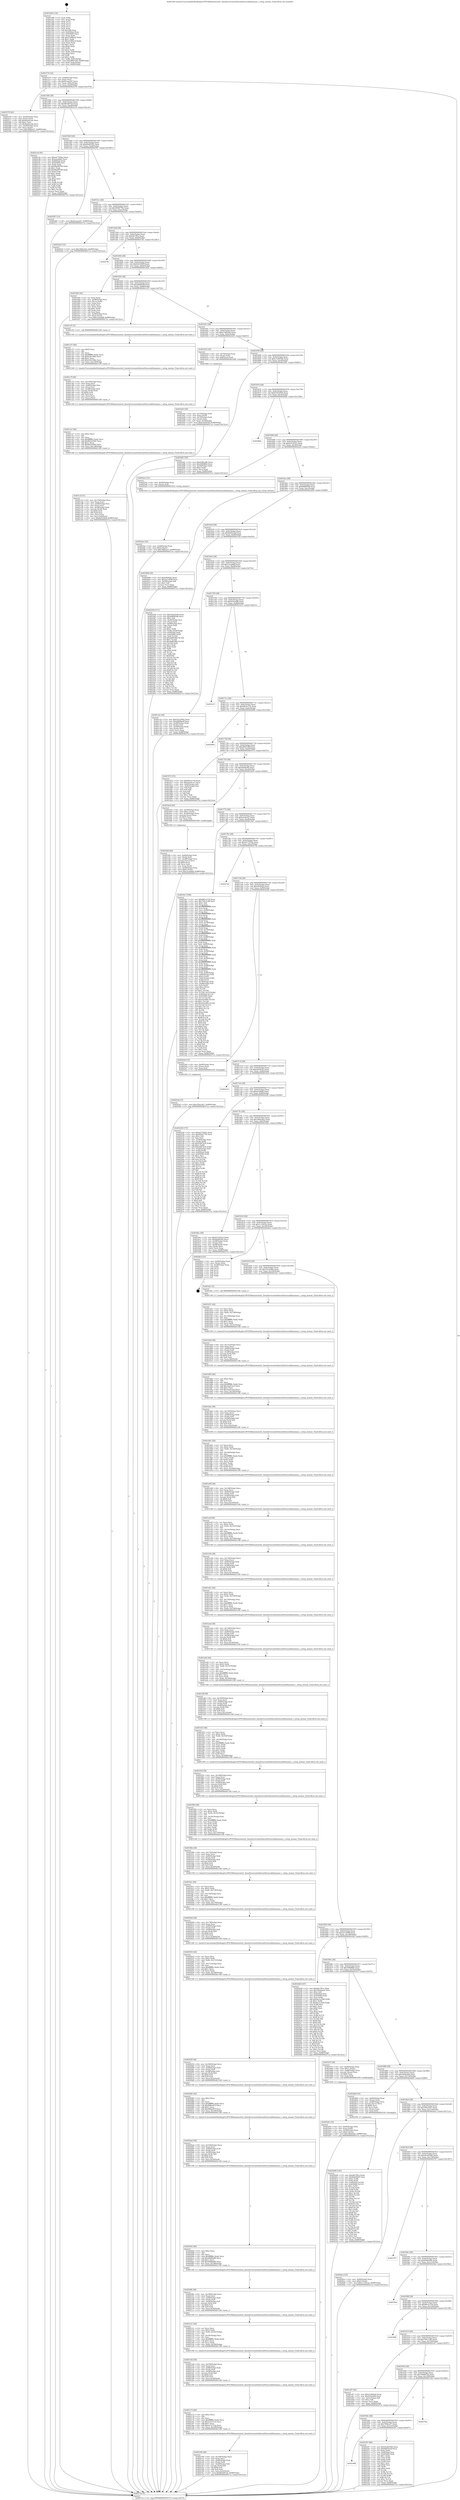 digraph "0x401500" {
  label = "0x401500 (/mnt/c/Users/mathe/Desktop/tcc/POCII/binaries/extr_linuxdriversnetethernetfreescalefmanmac.c_setup_memac_Final-ollvm.out::main(0))"
  labelloc = "t"
  node[shape=record]

  Entry [label="",width=0.3,height=0.3,shape=circle,fillcolor=black,style=filled]
  "0x401574" [label="{
     0x401574 [32]\l
     | [instrs]\l
     &nbsp;&nbsp;0x401574 \<+6\>: mov -0x88(%rbp),%eax\l
     &nbsp;&nbsp;0x40157a \<+2\>: mov %eax,%ecx\l
     &nbsp;&nbsp;0x40157c \<+6\>: sub $0x81aae247,%ecx\l
     &nbsp;&nbsp;0x401582 \<+6\>: mov %eax,-0x9c(%rbp)\l
     &nbsp;&nbsp;0x401588 \<+6\>: mov %ecx,-0xa0(%rbp)\l
     &nbsp;&nbsp;0x40158e \<+6\>: je 0000000000402576 \<main+0x1076\>\l
  }"]
  "0x402576" [label="{
     0x402576 [42]\l
     | [instrs]\l
     &nbsp;&nbsp;0x402576 \<+4\>: mov -0x40(%rbp),%rax\l
     &nbsp;&nbsp;0x40257a \<+2\>: mov (%rax),%ecx\l
     &nbsp;&nbsp;0x40257c \<+6\>: add $0x8eeb2cde,%ecx\l
     &nbsp;&nbsp;0x402582 \<+3\>: add $0x1,%ecx\l
     &nbsp;&nbsp;0x402585 \<+6\>: sub $0x8eeb2cde,%ecx\l
     &nbsp;&nbsp;0x40258b \<+4\>: mov -0x40(%rbp),%rax\l
     &nbsp;&nbsp;0x40258f \<+2\>: mov %ecx,(%rax)\l
     &nbsp;&nbsp;0x402591 \<+10\>: movl $0x7f68ca37,-0x88(%rbp)\l
     &nbsp;&nbsp;0x40259b \<+5\>: jmp 00000000004027ca \<main+0x12ca\>\l
  }"]
  "0x401594" [label="{
     0x401594 [28]\l
     | [instrs]\l
     &nbsp;&nbsp;0x401594 \<+5\>: jmp 0000000000401599 \<main+0x99\>\l
     &nbsp;&nbsp;0x401599 \<+6\>: mov -0x9c(%rbp),%eax\l
     &nbsp;&nbsp;0x40159f \<+5\>: sub $0x8b5d67a4,%eax\l
     &nbsp;&nbsp;0x4015a4 \<+6\>: mov %eax,-0xa4(%rbp)\l
     &nbsp;&nbsp;0x4015aa \<+6\>: je 00000000004021cb \<main+0xccb\>\l
  }"]
  Exit [label="",width=0.3,height=0.3,shape=circle,fillcolor=black,style=filled,peripheries=2]
  "0x4021cb" [label="{
     0x4021cb [91]\l
     | [instrs]\l
     &nbsp;&nbsp;0x4021cb \<+5\>: mov $0xeb77930a,%eax\l
     &nbsp;&nbsp;0x4021d0 \<+5\>: mov $0xa2cb6b0,%ecx\l
     &nbsp;&nbsp;0x4021d5 \<+7\>: mov 0x4050a4,%edx\l
     &nbsp;&nbsp;0x4021dc \<+7\>: mov 0x405060,%esi\l
     &nbsp;&nbsp;0x4021e3 \<+2\>: mov %edx,%edi\l
     &nbsp;&nbsp;0x4021e5 \<+6\>: sub $0x99e69709,%edi\l
     &nbsp;&nbsp;0x4021eb \<+3\>: sub $0x1,%edi\l
     &nbsp;&nbsp;0x4021ee \<+6\>: add $0x99e69709,%edi\l
     &nbsp;&nbsp;0x4021f4 \<+3\>: imul %edi,%edx\l
     &nbsp;&nbsp;0x4021f7 \<+3\>: and $0x1,%edx\l
     &nbsp;&nbsp;0x4021fa \<+3\>: cmp $0x0,%edx\l
     &nbsp;&nbsp;0x4021fd \<+4\>: sete %r8b\l
     &nbsp;&nbsp;0x402201 \<+3\>: cmp $0xa,%esi\l
     &nbsp;&nbsp;0x402204 \<+4\>: setl %r9b\l
     &nbsp;&nbsp;0x402208 \<+3\>: mov %r8b,%r10b\l
     &nbsp;&nbsp;0x40220b \<+3\>: and %r9b,%r10b\l
     &nbsp;&nbsp;0x40220e \<+3\>: xor %r9b,%r8b\l
     &nbsp;&nbsp;0x402211 \<+3\>: or %r8b,%r10b\l
     &nbsp;&nbsp;0x402214 \<+4\>: test $0x1,%r10b\l
     &nbsp;&nbsp;0x402218 \<+3\>: cmovne %ecx,%eax\l
     &nbsp;&nbsp;0x40221b \<+6\>: mov %eax,-0x88(%rbp)\l
     &nbsp;&nbsp;0x402221 \<+5\>: jmp 00000000004027ca \<main+0x12ca\>\l
  }"]
  "0x4015b0" [label="{
     0x4015b0 [28]\l
     | [instrs]\l
     &nbsp;&nbsp;0x4015b0 \<+5\>: jmp 00000000004015b5 \<main+0xb5\>\l
     &nbsp;&nbsp;0x4015b5 \<+6\>: mov -0x9c(%rbp),%eax\l
     &nbsp;&nbsp;0x4015bb \<+5\>: sub $0x8def0205,%eax\l
     &nbsp;&nbsp;0x4015c0 \<+6\>: mov %eax,-0xa8(%rbp)\l
     &nbsp;&nbsp;0x4015c6 \<+6\>: je 0000000000402567 \<main+0x1067\>\l
  }"]
  "0x4025af" [label="{
     0x4025af [15]\l
     | [instrs]\l
     &nbsp;&nbsp;0x4025af \<+10\>: movl $0x350a16a7,-0x88(%rbp)\l
     &nbsp;&nbsp;0x4025b9 \<+5\>: jmp 00000000004027ca \<main+0x12ca\>\l
  }"]
  "0x402567" [label="{
     0x402567 [15]\l
     | [instrs]\l
     &nbsp;&nbsp;0x402567 \<+10\>: movl $0x81aae247,-0x88(%rbp)\l
     &nbsp;&nbsp;0x402571 \<+5\>: jmp 00000000004027ca \<main+0x12ca\>\l
  }"]
  "0x4015cc" [label="{
     0x4015cc [28]\l
     | [instrs]\l
     &nbsp;&nbsp;0x4015cc \<+5\>: jmp 00000000004015d1 \<main+0xd1\>\l
     &nbsp;&nbsp;0x4015d1 \<+6\>: mov -0x9c(%rbp),%eax\l
     &nbsp;&nbsp;0x4015d7 \<+5\>: sub $0x9508779c,%eax\l
     &nbsp;&nbsp;0x4015dc \<+6\>: mov %eax,-0xac(%rbp)\l
     &nbsp;&nbsp;0x4015e2 \<+6\>: je 00000000004022d3 \<main+0xdd3\>\l
  }"]
  "0x4024d9" [label="{
     0x4024d9 [142]\l
     | [instrs]\l
     &nbsp;&nbsp;0x4024d9 \<+5\>: mov $0x9dc7ff1e,%edx\l
     &nbsp;&nbsp;0x4024de \<+5\>: mov $0x8def0205,%esi\l
     &nbsp;&nbsp;0x4024e3 \<+3\>: mov $0x1,%r8b\l
     &nbsp;&nbsp;0x4024e6 \<+3\>: xor %r9d,%r9d\l
     &nbsp;&nbsp;0x4024e9 \<+8\>: mov 0x4050a4,%r10d\l
     &nbsp;&nbsp;0x4024f1 \<+8\>: mov 0x405060,%r11d\l
     &nbsp;&nbsp;0x4024f9 \<+4\>: sub $0x1,%r9d\l
     &nbsp;&nbsp;0x4024fd \<+3\>: mov %r10d,%ebx\l
     &nbsp;&nbsp;0x402500 \<+3\>: add %r9d,%ebx\l
     &nbsp;&nbsp;0x402503 \<+4\>: imul %ebx,%r10d\l
     &nbsp;&nbsp;0x402507 \<+4\>: and $0x1,%r10d\l
     &nbsp;&nbsp;0x40250b \<+4\>: cmp $0x0,%r10d\l
     &nbsp;&nbsp;0x40250f \<+4\>: sete %r14b\l
     &nbsp;&nbsp;0x402513 \<+4\>: cmp $0xa,%r11d\l
     &nbsp;&nbsp;0x402517 \<+4\>: setl %r15b\l
     &nbsp;&nbsp;0x40251b \<+3\>: mov %r14b,%r12b\l
     &nbsp;&nbsp;0x40251e \<+4\>: xor $0xff,%r12b\l
     &nbsp;&nbsp;0x402522 \<+3\>: mov %r15b,%r13b\l
     &nbsp;&nbsp;0x402525 \<+4\>: xor $0xff,%r13b\l
     &nbsp;&nbsp;0x402529 \<+4\>: xor $0x1,%r8b\l
     &nbsp;&nbsp;0x40252d \<+3\>: mov %r12b,%al\l
     &nbsp;&nbsp;0x402530 \<+2\>: and $0xff,%al\l
     &nbsp;&nbsp;0x402532 \<+3\>: and %r8b,%r14b\l
     &nbsp;&nbsp;0x402535 \<+3\>: mov %r13b,%cl\l
     &nbsp;&nbsp;0x402538 \<+3\>: and $0xff,%cl\l
     &nbsp;&nbsp;0x40253b \<+3\>: and %r8b,%r15b\l
     &nbsp;&nbsp;0x40253e \<+3\>: or %r14b,%al\l
     &nbsp;&nbsp;0x402541 \<+3\>: or %r15b,%cl\l
     &nbsp;&nbsp;0x402544 \<+2\>: xor %cl,%al\l
     &nbsp;&nbsp;0x402546 \<+3\>: or %r13b,%r12b\l
     &nbsp;&nbsp;0x402549 \<+4\>: xor $0xff,%r12b\l
     &nbsp;&nbsp;0x40254d \<+4\>: or $0x1,%r8b\l
     &nbsp;&nbsp;0x402551 \<+3\>: and %r8b,%r12b\l
     &nbsp;&nbsp;0x402554 \<+3\>: or %r12b,%al\l
     &nbsp;&nbsp;0x402557 \<+2\>: test $0x1,%al\l
     &nbsp;&nbsp;0x402559 \<+3\>: cmovne %esi,%edx\l
     &nbsp;&nbsp;0x40255c \<+6\>: mov %edx,-0x88(%rbp)\l
     &nbsp;&nbsp;0x402562 \<+5\>: jmp 00000000004027ca \<main+0x12ca\>\l
  }"]
  "0x4022d3" [label="{
     0x4022d3 [15]\l
     | [instrs]\l
     &nbsp;&nbsp;0x4022d3 \<+10\>: movl $0x189ac9a2,-0x88(%rbp)\l
     &nbsp;&nbsp;0x4022dd \<+5\>: jmp 00000000004027ca \<main+0x12ca\>\l
  }"]
  "0x4015e8" [label="{
     0x4015e8 [28]\l
     | [instrs]\l
     &nbsp;&nbsp;0x4015e8 \<+5\>: jmp 00000000004015ed \<main+0xed\>\l
     &nbsp;&nbsp;0x4015ed \<+6\>: mov -0x9c(%rbp),%eax\l
     &nbsp;&nbsp;0x4015f3 \<+5\>: sub $0x9dc7ff1e,%eax\l
     &nbsp;&nbsp;0x4015f8 \<+6\>: mov %eax,-0xb0(%rbp)\l
     &nbsp;&nbsp;0x4015fe \<+6\>: je 000000000040278c \<main+0x128c\>\l
  }"]
  "0x401968" [label="{
     0x401968\l
  }", style=dashed]
  "0x40278c" [label="{
     0x40278c\l
  }", style=dashed]
  "0x401604" [label="{
     0x401604 [28]\l
     | [instrs]\l
     &nbsp;&nbsp;0x401604 \<+5\>: jmp 0000000000401609 \<main+0x109\>\l
     &nbsp;&nbsp;0x401609 \<+6\>: mov -0x9c(%rbp),%eax\l
     &nbsp;&nbsp;0x40160f \<+5\>: sub $0x9e433b5f,%eax\l
     &nbsp;&nbsp;0x401614 \<+6\>: mov %eax,-0xb4(%rbp)\l
     &nbsp;&nbsp;0x40161a \<+6\>: je 0000000000401d02 \<main+0x802\>\l
  }"]
  "0x402307" [label="{
     0x402307 [86]\l
     | [instrs]\l
     &nbsp;&nbsp;0x402307 \<+5\>: mov $0x45e835d0,%eax\l
     &nbsp;&nbsp;0x40230c \<+5\>: mov $0xbb65a5af,%ecx\l
     &nbsp;&nbsp;0x402311 \<+2\>: xor %edx,%edx\l
     &nbsp;&nbsp;0x402313 \<+7\>: mov 0x4050a4,%esi\l
     &nbsp;&nbsp;0x40231a \<+7\>: mov 0x405060,%edi\l
     &nbsp;&nbsp;0x402321 \<+3\>: sub $0x1,%edx\l
     &nbsp;&nbsp;0x402324 \<+3\>: mov %esi,%r8d\l
     &nbsp;&nbsp;0x402327 \<+3\>: add %edx,%r8d\l
     &nbsp;&nbsp;0x40232a \<+4\>: imul %r8d,%esi\l
     &nbsp;&nbsp;0x40232e \<+3\>: and $0x1,%esi\l
     &nbsp;&nbsp;0x402331 \<+3\>: cmp $0x0,%esi\l
     &nbsp;&nbsp;0x402334 \<+4\>: sete %r9b\l
     &nbsp;&nbsp;0x402338 \<+3\>: cmp $0xa,%edi\l
     &nbsp;&nbsp;0x40233b \<+4\>: setl %r10b\l
     &nbsp;&nbsp;0x40233f \<+3\>: mov %r9b,%r11b\l
     &nbsp;&nbsp;0x402342 \<+3\>: and %r10b,%r11b\l
     &nbsp;&nbsp;0x402345 \<+3\>: xor %r10b,%r9b\l
     &nbsp;&nbsp;0x402348 \<+3\>: or %r9b,%r11b\l
     &nbsp;&nbsp;0x40234b \<+4\>: test $0x1,%r11b\l
     &nbsp;&nbsp;0x40234f \<+3\>: cmovne %ecx,%eax\l
     &nbsp;&nbsp;0x402352 \<+6\>: mov %eax,-0x88(%rbp)\l
     &nbsp;&nbsp;0x402358 \<+5\>: jmp 00000000004027ca \<main+0x12ca\>\l
  }"]
  "0x401d02" [label="{
     0x401d02 [42]\l
     | [instrs]\l
     &nbsp;&nbsp;0x401d02 \<+2\>: xor %eax,%eax\l
     &nbsp;&nbsp;0x401d04 \<+4\>: mov -0x48(%rbp),%rcx\l
     &nbsp;&nbsp;0x401d08 \<+2\>: mov (%rcx),%edx\l
     &nbsp;&nbsp;0x401d0a \<+2\>: mov %eax,%esi\l
     &nbsp;&nbsp;0x401d0c \<+2\>: sub %edx,%esi\l
     &nbsp;&nbsp;0x401d0e \<+2\>: mov %eax,%edx\l
     &nbsp;&nbsp;0x401d10 \<+3\>: sub $0x1,%edx\l
     &nbsp;&nbsp;0x401d13 \<+2\>: add %edx,%esi\l
     &nbsp;&nbsp;0x401d15 \<+2\>: sub %esi,%eax\l
     &nbsp;&nbsp;0x401d17 \<+4\>: mov -0x48(%rbp),%rcx\l
     &nbsp;&nbsp;0x401d1b \<+2\>: mov %eax,(%rcx)\l
     &nbsp;&nbsp;0x401d1d \<+10\>: movl $0xc3cadddf,-0x88(%rbp)\l
     &nbsp;&nbsp;0x401d27 \<+5\>: jmp 00000000004027ca \<main+0x12ca\>\l
  }"]
  "0x401620" [label="{
     0x401620 [28]\l
     | [instrs]\l
     &nbsp;&nbsp;0x401620 \<+5\>: jmp 0000000000401625 \<main+0x125\>\l
     &nbsp;&nbsp;0x401625 \<+6\>: mov -0x9c(%rbp),%eax\l
     &nbsp;&nbsp;0x40162b \<+5\>: sub $0xa664be4f,%eax\l
     &nbsp;&nbsp;0x401630 \<+6\>: mov %eax,-0xb8(%rbp)\l
     &nbsp;&nbsp;0x401636 \<+6\>: je 0000000000401c52 \<main+0x752\>\l
  }"]
  "0x40194c" [label="{
     0x40194c [28]\l
     | [instrs]\l
     &nbsp;&nbsp;0x40194c \<+5\>: jmp 0000000000401951 \<main+0x451\>\l
     &nbsp;&nbsp;0x401951 \<+6\>: mov -0x9c(%rbp),%eax\l
     &nbsp;&nbsp;0x401957 \<+5\>: sub $0x7f68ca37,%eax\l
     &nbsp;&nbsp;0x40195c \<+6\>: mov %eax,-0x12c(%rbp)\l
     &nbsp;&nbsp;0x401962 \<+6\>: je 0000000000402307 \<main+0xe07\>\l
  }"]
  "0x401c52" [label="{
     0x401c52 [5]\l
     | [instrs]\l
     &nbsp;&nbsp;0x401c52 \<+5\>: call 0000000000401160 \<next_i\>\l
     | [calls]\l
     &nbsp;&nbsp;0x401160 \{1\} (/mnt/c/Users/mathe/Desktop/tcc/POCII/binaries/extr_linuxdriversnetethernetfreescalefmanmac.c_setup_memac_Final-ollvm.out::next_i)\l
  }"]
  "0x40163c" [label="{
     0x40163c [28]\l
     | [instrs]\l
     &nbsp;&nbsp;0x40163c \<+5\>: jmp 0000000000401641 \<main+0x141\>\l
     &nbsp;&nbsp;0x401641 \<+6\>: mov -0x9c(%rbp),%eax\l
     &nbsp;&nbsp;0x401647 \<+5\>: sub $0xa7a80ee6,%eax\l
     &nbsp;&nbsp;0x40164c \<+6\>: mov %eax,-0xbc(%rbp)\l
     &nbsp;&nbsp;0x401652 \<+6\>: je 0000000000401b33 \<main+0x633\>\l
  }"]
  "0x4027bb" [label="{
     0x4027bb\l
  }", style=dashed]
  "0x401b33" [label="{
     0x401b33 [16]\l
     | [instrs]\l
     &nbsp;&nbsp;0x401b33 \<+4\>: mov -0x78(%rbp),%rax\l
     &nbsp;&nbsp;0x401b37 \<+3\>: mov (%rax),%rax\l
     &nbsp;&nbsp;0x401b3a \<+4\>: mov 0x8(%rax),%rdi\l
     &nbsp;&nbsp;0x401b3e \<+5\>: call 0000000000401060 \<atoi@plt\>\l
     | [calls]\l
     &nbsp;&nbsp;0x401060 \{1\} (unknown)\l
  }"]
  "0x401658" [label="{
     0x401658 [28]\l
     | [instrs]\l
     &nbsp;&nbsp;0x401658 \<+5\>: jmp 000000000040165d \<main+0x15d\>\l
     &nbsp;&nbsp;0x40165d \<+6\>: mov -0x9c(%rbp),%eax\l
     &nbsp;&nbsp;0x401663 \<+5\>: sub $0xa7e04556,%eax\l
     &nbsp;&nbsp;0x401668 \<+6\>: mov %eax,-0xc0(%rbp)\l
     &nbsp;&nbsp;0x40166e \<+6\>: je 0000000000401b61 \<main+0x661\>\l
  }"]
  "0x4022ee" [label="{
     0x4022ee [25]\l
     | [instrs]\l
     &nbsp;&nbsp;0x4022ee \<+4\>: mov -0x40(%rbp),%rax\l
     &nbsp;&nbsp;0x4022f2 \<+6\>: movl $0x0,(%rax)\l
     &nbsp;&nbsp;0x4022f8 \<+10\>: movl $0x7f68ca37,-0x88(%rbp)\l
     &nbsp;&nbsp;0x402302 \<+5\>: jmp 00000000004027ca \<main+0x12ca\>\l
  }"]
  "0x401b61" [label="{
     0x401b61 [30]\l
     | [instrs]\l
     &nbsp;&nbsp;0x401b61 \<+5\>: mov $0x638fc26b,%eax\l
     &nbsp;&nbsp;0x401b66 \<+5\>: mov $0x308bffd2,%ecx\l
     &nbsp;&nbsp;0x401b6b \<+3\>: mov -0x30(%rbp),%edx\l
     &nbsp;&nbsp;0x401b6e \<+3\>: cmp $0x0,%edx\l
     &nbsp;&nbsp;0x401b71 \<+3\>: cmove %ecx,%eax\l
     &nbsp;&nbsp;0x401b74 \<+6\>: mov %eax,-0x88(%rbp)\l
     &nbsp;&nbsp;0x401b7a \<+5\>: jmp 00000000004027ca \<main+0x12ca\>\l
  }"]
  "0x401674" [label="{
     0x401674 [28]\l
     | [instrs]\l
     &nbsp;&nbsp;0x401674 \<+5\>: jmp 0000000000401679 \<main+0x179\>\l
     &nbsp;&nbsp;0x401679 \<+6\>: mov -0x9c(%rbp),%eax\l
     &nbsp;&nbsp;0x40167f \<+5\>: sub $0xb1622816,%eax\l
     &nbsp;&nbsp;0x401684 \<+6\>: mov %eax,-0xc4(%rbp)\l
     &nbsp;&nbsp;0x40168a \<+6\>: je 00000000004026bb \<main+0x11bb\>\l
  }"]
  "0x40219b" [label="{
     0x40219b [48]\l
     | [instrs]\l
     &nbsp;&nbsp;0x40219b \<+6\>: mov -0x194(%rbp),%ecx\l
     &nbsp;&nbsp;0x4021a1 \<+3\>: imul %eax,%ecx\l
     &nbsp;&nbsp;0x4021a4 \<+4\>: mov -0x60(%rbp),%rdi\l
     &nbsp;&nbsp;0x4021a8 \<+3\>: mov (%rdi),%rdi\l
     &nbsp;&nbsp;0x4021ab \<+4\>: mov -0x58(%rbp),%r8\l
     &nbsp;&nbsp;0x4021af \<+3\>: movslq (%r8),%r8\l
     &nbsp;&nbsp;0x4021b2 \<+4\>: shl $0x6,%r8\l
     &nbsp;&nbsp;0x4021b6 \<+3\>: add %r8,%rdi\l
     &nbsp;&nbsp;0x4021b9 \<+3\>: mov %ecx,0x3c(%rdi)\l
     &nbsp;&nbsp;0x4021bc \<+10\>: movl $0x8b5d67a4,-0x88(%rbp)\l
     &nbsp;&nbsp;0x4021c6 \<+5\>: jmp 00000000004027ca \<main+0x12ca\>\l
  }"]
  "0x4026bb" [label="{
     0x4026bb\l
  }", style=dashed]
  "0x401690" [label="{
     0x401690 [28]\l
     | [instrs]\l
     &nbsp;&nbsp;0x401690 \<+5\>: jmp 0000000000401695 \<main+0x195\>\l
     &nbsp;&nbsp;0x401695 \<+6\>: mov -0x9c(%rbp),%eax\l
     &nbsp;&nbsp;0x40169b \<+5\>: sub $0xb37e83c5,%eax\l
     &nbsp;&nbsp;0x4016a0 \<+6\>: mov %eax,-0xc8(%rbp)\l
     &nbsp;&nbsp;0x4016a6 \<+6\>: je 00000000004022e2 \<main+0xde2\>\l
  }"]
  "0x402173" [label="{
     0x402173 [40]\l
     | [instrs]\l
     &nbsp;&nbsp;0x402173 \<+5\>: mov $0x2,%ecx\l
     &nbsp;&nbsp;0x402178 \<+1\>: cltd\l
     &nbsp;&nbsp;0x402179 \<+2\>: idiv %ecx\l
     &nbsp;&nbsp;0x40217b \<+6\>: imul $0xfffffffe,%edx,%ecx\l
     &nbsp;&nbsp;0x402181 \<+6\>: sub $0xae7a712a,%ecx\l
     &nbsp;&nbsp;0x402187 \<+3\>: add $0x1,%ecx\l
     &nbsp;&nbsp;0x40218a \<+6\>: add $0xae7a712a,%ecx\l
     &nbsp;&nbsp;0x402190 \<+6\>: mov %ecx,-0x194(%rbp)\l
     &nbsp;&nbsp;0x402196 \<+5\>: call 0000000000401160 \<next_i\>\l
     | [calls]\l
     &nbsp;&nbsp;0x401160 \{1\} (/mnt/c/Users/mathe/Desktop/tcc/POCII/binaries/extr_linuxdriversnetethernetfreescalefmanmac.c_setup_memac_Final-ollvm.out::next_i)\l
  }"]
  "0x4022e2" [label="{
     0x4022e2 [12]\l
     | [instrs]\l
     &nbsp;&nbsp;0x4022e2 \<+4\>: mov -0x60(%rbp),%rax\l
     &nbsp;&nbsp;0x4022e6 \<+3\>: mov (%rax),%rdi\l
     &nbsp;&nbsp;0x4022e9 \<+5\>: call 0000000000401410 \<setup_memac\>\l
     | [calls]\l
     &nbsp;&nbsp;0x401410 \{1\} (/mnt/c/Users/mathe/Desktop/tcc/POCII/binaries/extr_linuxdriversnetethernetfreescalefmanmac.c_setup_memac_Final-ollvm.out::setup_memac)\l
  }"]
  "0x4016ac" [label="{
     0x4016ac [28]\l
     | [instrs]\l
     &nbsp;&nbsp;0x4016ac \<+5\>: jmp 00000000004016b1 \<main+0x1b1\>\l
     &nbsp;&nbsp;0x4016b1 \<+6\>: mov -0x9c(%rbp),%eax\l
     &nbsp;&nbsp;0x4016b7 \<+5\>: sub $0xb689f5d8,%eax\l
     &nbsp;&nbsp;0x4016bc \<+6\>: mov %eax,-0xcc(%rbp)\l
     &nbsp;&nbsp;0x4016c2 \<+6\>: je 0000000000402408 \<main+0xf08\>\l
  }"]
  "0x40214d" [label="{
     0x40214d [38]\l
     | [instrs]\l
     &nbsp;&nbsp;0x40214d \<+6\>: mov -0x190(%rbp),%ecx\l
     &nbsp;&nbsp;0x402153 \<+3\>: imul %eax,%ecx\l
     &nbsp;&nbsp;0x402156 \<+4\>: mov -0x60(%rbp),%rdi\l
     &nbsp;&nbsp;0x40215a \<+3\>: mov (%rdi),%rdi\l
     &nbsp;&nbsp;0x40215d \<+4\>: mov -0x58(%rbp),%r8\l
     &nbsp;&nbsp;0x402161 \<+3\>: movslq (%r8),%r8\l
     &nbsp;&nbsp;0x402164 \<+4\>: shl $0x6,%r8\l
     &nbsp;&nbsp;0x402168 \<+3\>: add %r8,%rdi\l
     &nbsp;&nbsp;0x40216b \<+3\>: mov %ecx,0x38(%rdi)\l
     &nbsp;&nbsp;0x40216e \<+5\>: call 0000000000401160 \<next_i\>\l
     | [calls]\l
     &nbsp;&nbsp;0x401160 \{1\} (/mnt/c/Users/mathe/Desktop/tcc/POCII/binaries/extr_linuxdriversnetethernetfreescalefmanmac.c_setup_memac_Final-ollvm.out::next_i)\l
  }"]
  "0x402408" [label="{
     0x402408 [30]\l
     | [instrs]\l
     &nbsp;&nbsp;0x402408 \<+5\>: mov $0xef45faf2,%eax\l
     &nbsp;&nbsp;0x40240d \<+5\>: mov $0x2a7c956f,%ecx\l
     &nbsp;&nbsp;0x402412 \<+3\>: mov -0x29(%rbp),%dl\l
     &nbsp;&nbsp;0x402415 \<+3\>: test $0x1,%dl\l
     &nbsp;&nbsp;0x402418 \<+3\>: cmovne %ecx,%eax\l
     &nbsp;&nbsp;0x40241b \<+6\>: mov %eax,-0x88(%rbp)\l
     &nbsp;&nbsp;0x402421 \<+5\>: jmp 00000000004027ca \<main+0x12ca\>\l
  }"]
  "0x4016c8" [label="{
     0x4016c8 [28]\l
     | [instrs]\l
     &nbsp;&nbsp;0x4016c8 \<+5\>: jmp 00000000004016cd \<main+0x1cd\>\l
     &nbsp;&nbsp;0x4016cd \<+6\>: mov -0x9c(%rbp),%eax\l
     &nbsp;&nbsp;0x4016d3 \<+5\>: sub $0xbb65a5af,%eax\l
     &nbsp;&nbsp;0x4016d8 \<+6\>: mov %eax,-0xd0(%rbp)\l
     &nbsp;&nbsp;0x4016de \<+6\>: je 000000000040235d \<main+0xe5d\>\l
  }"]
  "0x402121" [label="{
     0x402121 [44]\l
     | [instrs]\l
     &nbsp;&nbsp;0x402121 \<+2\>: xor %ecx,%ecx\l
     &nbsp;&nbsp;0x402123 \<+5\>: mov $0x2,%edx\l
     &nbsp;&nbsp;0x402128 \<+6\>: mov %edx,-0x18c(%rbp)\l
     &nbsp;&nbsp;0x40212e \<+1\>: cltd\l
     &nbsp;&nbsp;0x40212f \<+6\>: mov -0x18c(%rbp),%esi\l
     &nbsp;&nbsp;0x402135 \<+2\>: idiv %esi\l
     &nbsp;&nbsp;0x402137 \<+6\>: imul $0xfffffffe,%edx,%edx\l
     &nbsp;&nbsp;0x40213d \<+3\>: sub $0x1,%ecx\l
     &nbsp;&nbsp;0x402140 \<+2\>: sub %ecx,%edx\l
     &nbsp;&nbsp;0x402142 \<+6\>: mov %edx,-0x190(%rbp)\l
     &nbsp;&nbsp;0x402148 \<+5\>: call 0000000000401160 \<next_i\>\l
     | [calls]\l
     &nbsp;&nbsp;0x401160 \{1\} (/mnt/c/Users/mathe/Desktop/tcc/POCII/binaries/extr_linuxdriversnetethernetfreescalefmanmac.c_setup_memac_Final-ollvm.out::next_i)\l
  }"]
  "0x40235d" [label="{
     0x40235d [171]\l
     | [instrs]\l
     &nbsp;&nbsp;0x40235d \<+5\>: mov $0x45e835d0,%eax\l
     &nbsp;&nbsp;0x402362 \<+5\>: mov $0xb689f5d8,%ecx\l
     &nbsp;&nbsp;0x402367 \<+2\>: mov $0x1,%dl\l
     &nbsp;&nbsp;0x402369 \<+4\>: mov -0x40(%rbp),%rsi\l
     &nbsp;&nbsp;0x40236d \<+2\>: mov (%rsi),%edi\l
     &nbsp;&nbsp;0x40236f \<+4\>: mov -0x68(%rbp),%rsi\l
     &nbsp;&nbsp;0x402373 \<+2\>: cmp (%rsi),%edi\l
     &nbsp;&nbsp;0x402375 \<+4\>: setl %r8b\l
     &nbsp;&nbsp;0x402379 \<+4\>: and $0x1,%r8b\l
     &nbsp;&nbsp;0x40237d \<+4\>: mov %r8b,-0x29(%rbp)\l
     &nbsp;&nbsp;0x402381 \<+7\>: mov 0x4050a4,%edi\l
     &nbsp;&nbsp;0x402388 \<+8\>: mov 0x405060,%r9d\l
     &nbsp;&nbsp;0x402390 \<+3\>: mov %edi,%r10d\l
     &nbsp;&nbsp;0x402393 \<+7\>: add $0xda603f8e,%r10d\l
     &nbsp;&nbsp;0x40239a \<+4\>: sub $0x1,%r10d\l
     &nbsp;&nbsp;0x40239e \<+7\>: sub $0xda603f8e,%r10d\l
     &nbsp;&nbsp;0x4023a5 \<+4\>: imul %r10d,%edi\l
     &nbsp;&nbsp;0x4023a9 \<+3\>: and $0x1,%edi\l
     &nbsp;&nbsp;0x4023ac \<+3\>: cmp $0x0,%edi\l
     &nbsp;&nbsp;0x4023af \<+4\>: sete %r8b\l
     &nbsp;&nbsp;0x4023b3 \<+4\>: cmp $0xa,%r9d\l
     &nbsp;&nbsp;0x4023b7 \<+4\>: setl %r11b\l
     &nbsp;&nbsp;0x4023bb \<+3\>: mov %r8b,%bl\l
     &nbsp;&nbsp;0x4023be \<+3\>: xor $0xff,%bl\l
     &nbsp;&nbsp;0x4023c1 \<+3\>: mov %r11b,%r14b\l
     &nbsp;&nbsp;0x4023c4 \<+4\>: xor $0xff,%r14b\l
     &nbsp;&nbsp;0x4023c8 \<+3\>: xor $0x1,%dl\l
     &nbsp;&nbsp;0x4023cb \<+3\>: mov %bl,%r15b\l
     &nbsp;&nbsp;0x4023ce \<+4\>: and $0xff,%r15b\l
     &nbsp;&nbsp;0x4023d2 \<+3\>: and %dl,%r8b\l
     &nbsp;&nbsp;0x4023d5 \<+3\>: mov %r14b,%r12b\l
     &nbsp;&nbsp;0x4023d8 \<+4\>: and $0xff,%r12b\l
     &nbsp;&nbsp;0x4023dc \<+3\>: and %dl,%r11b\l
     &nbsp;&nbsp;0x4023df \<+3\>: or %r8b,%r15b\l
     &nbsp;&nbsp;0x4023e2 \<+3\>: or %r11b,%r12b\l
     &nbsp;&nbsp;0x4023e5 \<+3\>: xor %r12b,%r15b\l
     &nbsp;&nbsp;0x4023e8 \<+3\>: or %r14b,%bl\l
     &nbsp;&nbsp;0x4023eb \<+3\>: xor $0xff,%bl\l
     &nbsp;&nbsp;0x4023ee \<+3\>: or $0x1,%dl\l
     &nbsp;&nbsp;0x4023f1 \<+2\>: and %dl,%bl\l
     &nbsp;&nbsp;0x4023f3 \<+3\>: or %bl,%r15b\l
     &nbsp;&nbsp;0x4023f6 \<+4\>: test $0x1,%r15b\l
     &nbsp;&nbsp;0x4023fa \<+3\>: cmovne %ecx,%eax\l
     &nbsp;&nbsp;0x4023fd \<+6\>: mov %eax,-0x88(%rbp)\l
     &nbsp;&nbsp;0x402403 \<+5\>: jmp 00000000004027ca \<main+0x12ca\>\l
  }"]
  "0x4016e4" [label="{
     0x4016e4 [28]\l
     | [instrs]\l
     &nbsp;&nbsp;0x4016e4 \<+5\>: jmp 00000000004016e9 \<main+0x1e9\>\l
     &nbsp;&nbsp;0x4016e9 \<+6\>: mov -0x9c(%rbp),%eax\l
     &nbsp;&nbsp;0x4016ef \<+5\>: sub $0xc3cadddf,%eax\l
     &nbsp;&nbsp;0x4016f4 \<+6\>: mov %eax,-0xd4(%rbp)\l
     &nbsp;&nbsp;0x4016fa \<+6\>: je 0000000000401c2e \<main+0x72e\>\l
  }"]
  "0x4020fb" [label="{
     0x4020fb [38]\l
     | [instrs]\l
     &nbsp;&nbsp;0x4020fb \<+6\>: mov -0x188(%rbp),%ecx\l
     &nbsp;&nbsp;0x402101 \<+3\>: imul %eax,%ecx\l
     &nbsp;&nbsp;0x402104 \<+4\>: mov -0x60(%rbp),%rdi\l
     &nbsp;&nbsp;0x402108 \<+3\>: mov (%rdi),%rdi\l
     &nbsp;&nbsp;0x40210b \<+4\>: mov -0x58(%rbp),%r8\l
     &nbsp;&nbsp;0x40210f \<+3\>: movslq (%r8),%r8\l
     &nbsp;&nbsp;0x402112 \<+4\>: shl $0x6,%r8\l
     &nbsp;&nbsp;0x402116 \<+3\>: add %r8,%rdi\l
     &nbsp;&nbsp;0x402119 \<+3\>: mov %ecx,0x34(%rdi)\l
     &nbsp;&nbsp;0x40211c \<+5\>: call 0000000000401160 \<next_i\>\l
     | [calls]\l
     &nbsp;&nbsp;0x401160 \{1\} (/mnt/c/Users/mathe/Desktop/tcc/POCII/binaries/extr_linuxdriversnetethernetfreescalefmanmac.c_setup_memac_Final-ollvm.out::next_i)\l
  }"]
  "0x401c2e" [label="{
     0x401c2e [36]\l
     | [instrs]\l
     &nbsp;&nbsp;0x401c2e \<+5\>: mov $0x25e3290a,%eax\l
     &nbsp;&nbsp;0x401c33 \<+5\>: mov $0xa664be4f,%ecx\l
     &nbsp;&nbsp;0x401c38 \<+4\>: mov -0x48(%rbp),%rdx\l
     &nbsp;&nbsp;0x401c3c \<+2\>: mov (%rdx),%esi\l
     &nbsp;&nbsp;0x401c3e \<+4\>: mov -0x50(%rbp),%rdx\l
     &nbsp;&nbsp;0x401c42 \<+2\>: cmp (%rdx),%esi\l
     &nbsp;&nbsp;0x401c44 \<+3\>: cmovl %ecx,%eax\l
     &nbsp;&nbsp;0x401c47 \<+6\>: mov %eax,-0x88(%rbp)\l
     &nbsp;&nbsp;0x401c4d \<+5\>: jmp 00000000004027ca \<main+0x12ca\>\l
  }"]
  "0x401700" [label="{
     0x401700 [28]\l
     | [instrs]\l
     &nbsp;&nbsp;0x401700 \<+5\>: jmp 0000000000401705 \<main+0x205\>\l
     &nbsp;&nbsp;0x401705 \<+6\>: mov -0x9c(%rbp),%eax\l
     &nbsp;&nbsp;0x40170b \<+5\>: sub $0xd19cefd6,%eax\l
     &nbsp;&nbsp;0x401710 \<+6\>: mov %eax,-0xd8(%rbp)\l
     &nbsp;&nbsp;0x401716 \<+6\>: je 0000000000401b15 \<main+0x615\>\l
  }"]
  "0x4020d3" [label="{
     0x4020d3 [40]\l
     | [instrs]\l
     &nbsp;&nbsp;0x4020d3 \<+5\>: mov $0x2,%ecx\l
     &nbsp;&nbsp;0x4020d8 \<+1\>: cltd\l
     &nbsp;&nbsp;0x4020d9 \<+2\>: idiv %ecx\l
     &nbsp;&nbsp;0x4020db \<+6\>: imul $0xfffffffe,%edx,%ecx\l
     &nbsp;&nbsp;0x4020e1 \<+6\>: sub $0x268bbdf0,%ecx\l
     &nbsp;&nbsp;0x4020e7 \<+3\>: add $0x1,%ecx\l
     &nbsp;&nbsp;0x4020ea \<+6\>: add $0x268bbdf0,%ecx\l
     &nbsp;&nbsp;0x4020f0 \<+6\>: mov %ecx,-0x188(%rbp)\l
     &nbsp;&nbsp;0x4020f6 \<+5\>: call 0000000000401160 \<next_i\>\l
     | [calls]\l
     &nbsp;&nbsp;0x401160 \{1\} (/mnt/c/Users/mathe/Desktop/tcc/POCII/binaries/extr_linuxdriversnetethernetfreescalefmanmac.c_setup_memac_Final-ollvm.out::next_i)\l
  }"]
  "0x401b15" [label="{
     0x401b15\l
  }", style=dashed]
  "0x40171c" [label="{
     0x40171c [28]\l
     | [instrs]\l
     &nbsp;&nbsp;0x40171c \<+5\>: jmp 0000000000401721 \<main+0x221\>\l
     &nbsp;&nbsp;0x401721 \<+6\>: mov -0x9c(%rbp),%eax\l
     &nbsp;&nbsp;0x401727 \<+5\>: sub $0xd625c11b,%eax\l
     &nbsp;&nbsp;0x40172c \<+6\>: mov %eax,-0xdc(%rbp)\l
     &nbsp;&nbsp;0x401732 \<+6\>: je 0000000000402660 \<main+0x1160\>\l
  }"]
  "0x4020ad" [label="{
     0x4020ad [38]\l
     | [instrs]\l
     &nbsp;&nbsp;0x4020ad \<+6\>: mov -0x184(%rbp),%ecx\l
     &nbsp;&nbsp;0x4020b3 \<+3\>: imul %eax,%ecx\l
     &nbsp;&nbsp;0x4020b6 \<+4\>: mov -0x60(%rbp),%rdi\l
     &nbsp;&nbsp;0x4020ba \<+3\>: mov (%rdi),%rdi\l
     &nbsp;&nbsp;0x4020bd \<+4\>: mov -0x58(%rbp),%r8\l
     &nbsp;&nbsp;0x4020c1 \<+3\>: movslq (%r8),%r8\l
     &nbsp;&nbsp;0x4020c4 \<+4\>: shl $0x6,%r8\l
     &nbsp;&nbsp;0x4020c8 \<+3\>: add %r8,%rdi\l
     &nbsp;&nbsp;0x4020cb \<+3\>: mov %ecx,0x30(%rdi)\l
     &nbsp;&nbsp;0x4020ce \<+5\>: call 0000000000401160 \<next_i\>\l
     | [calls]\l
     &nbsp;&nbsp;0x401160 \{1\} (/mnt/c/Users/mathe/Desktop/tcc/POCII/binaries/extr_linuxdriversnetethernetfreescalefmanmac.c_setup_memac_Final-ollvm.out::next_i)\l
  }"]
  "0x402660" [label="{
     0x402660\l
  }", style=dashed]
  "0x401738" [label="{
     0x401738 [28]\l
     | [instrs]\l
     &nbsp;&nbsp;0x401738 \<+5\>: jmp 000000000040173d \<main+0x23d\>\l
     &nbsp;&nbsp;0x40173d \<+6\>: mov -0x9c(%rbp),%eax\l
     &nbsp;&nbsp;0x401743 \<+5\>: sub $0xd9051fbf,%eax\l
     &nbsp;&nbsp;0x401748 \<+6\>: mov %eax,-0xe0(%rbp)\l
     &nbsp;&nbsp;0x40174e \<+6\>: je 0000000000401972 \<main+0x472\>\l
  }"]
  "0x402085" [label="{
     0x402085 [40]\l
     | [instrs]\l
     &nbsp;&nbsp;0x402085 \<+5\>: mov $0x2,%ecx\l
     &nbsp;&nbsp;0x40208a \<+1\>: cltd\l
     &nbsp;&nbsp;0x40208b \<+2\>: idiv %ecx\l
     &nbsp;&nbsp;0x40208d \<+6\>: imul $0xfffffffe,%edx,%ecx\l
     &nbsp;&nbsp;0x402093 \<+6\>: sub $0x998ee97f,%ecx\l
     &nbsp;&nbsp;0x402099 \<+3\>: add $0x1,%ecx\l
     &nbsp;&nbsp;0x40209c \<+6\>: add $0x998ee97f,%ecx\l
     &nbsp;&nbsp;0x4020a2 \<+6\>: mov %ecx,-0x184(%rbp)\l
     &nbsp;&nbsp;0x4020a8 \<+5\>: call 0000000000401160 \<next_i\>\l
     | [calls]\l
     &nbsp;&nbsp;0x401160 \{1\} (/mnt/c/Users/mathe/Desktop/tcc/POCII/binaries/extr_linuxdriversnetethernetfreescalefmanmac.c_setup_memac_Final-ollvm.out::next_i)\l
  }"]
  "0x401972" [label="{
     0x401972 [53]\l
     | [instrs]\l
     &nbsp;&nbsp;0x401972 \<+5\>: mov $0x68cce154,%eax\l
     &nbsp;&nbsp;0x401977 \<+5\>: mov $0xea19cca7,%ecx\l
     &nbsp;&nbsp;0x40197c \<+6\>: mov -0x82(%rbp),%dl\l
     &nbsp;&nbsp;0x401982 \<+7\>: mov -0x81(%rbp),%sil\l
     &nbsp;&nbsp;0x401989 \<+3\>: mov %dl,%dil\l
     &nbsp;&nbsp;0x40198c \<+3\>: and %sil,%dil\l
     &nbsp;&nbsp;0x40198f \<+3\>: xor %sil,%dl\l
     &nbsp;&nbsp;0x401992 \<+3\>: or %dl,%dil\l
     &nbsp;&nbsp;0x401995 \<+4\>: test $0x1,%dil\l
     &nbsp;&nbsp;0x401999 \<+3\>: cmovne %ecx,%eax\l
     &nbsp;&nbsp;0x40199c \<+6\>: mov %eax,-0x88(%rbp)\l
     &nbsp;&nbsp;0x4019a2 \<+5\>: jmp 00000000004027ca \<main+0x12ca\>\l
  }"]
  "0x401754" [label="{
     0x401754 [28]\l
     | [instrs]\l
     &nbsp;&nbsp;0x401754 \<+5\>: jmp 0000000000401759 \<main+0x259\>\l
     &nbsp;&nbsp;0x401759 \<+6\>: mov -0x9c(%rbp),%eax\l
     &nbsp;&nbsp;0x40175f \<+5\>: sub $0xdefd4c84,%eax\l
     &nbsp;&nbsp;0x401764 \<+6\>: mov %eax,-0xe4(%rbp)\l
     &nbsp;&nbsp;0x40176a \<+6\>: je 0000000000401be0 \<main+0x6e0\>\l
  }"]
  "0x4027ca" [label="{
     0x4027ca [5]\l
     | [instrs]\l
     &nbsp;&nbsp;0x4027ca \<+5\>: jmp 0000000000401574 \<main+0x74\>\l
  }"]
  "0x401500" [label="{
     0x401500 [116]\l
     | [instrs]\l
     &nbsp;&nbsp;0x401500 \<+1\>: push %rbp\l
     &nbsp;&nbsp;0x401501 \<+3\>: mov %rsp,%rbp\l
     &nbsp;&nbsp;0x401504 \<+2\>: push %r15\l
     &nbsp;&nbsp;0x401506 \<+2\>: push %r14\l
     &nbsp;&nbsp;0x401508 \<+2\>: push %r13\l
     &nbsp;&nbsp;0x40150a \<+2\>: push %r12\l
     &nbsp;&nbsp;0x40150c \<+1\>: push %rbx\l
     &nbsp;&nbsp;0x40150d \<+7\>: sub $0x188,%rsp\l
     &nbsp;&nbsp;0x401514 \<+7\>: mov 0x4050a4,%eax\l
     &nbsp;&nbsp;0x40151b \<+7\>: mov 0x405060,%ecx\l
     &nbsp;&nbsp;0x401522 \<+2\>: mov %eax,%edx\l
     &nbsp;&nbsp;0x401524 \<+6\>: add $0x210fbbcd,%edx\l
     &nbsp;&nbsp;0x40152a \<+3\>: sub $0x1,%edx\l
     &nbsp;&nbsp;0x40152d \<+6\>: sub $0x210fbbcd,%edx\l
     &nbsp;&nbsp;0x401533 \<+3\>: imul %edx,%eax\l
     &nbsp;&nbsp;0x401536 \<+3\>: and $0x1,%eax\l
     &nbsp;&nbsp;0x401539 \<+3\>: cmp $0x0,%eax\l
     &nbsp;&nbsp;0x40153c \<+4\>: sete %r8b\l
     &nbsp;&nbsp;0x401540 \<+4\>: and $0x1,%r8b\l
     &nbsp;&nbsp;0x401544 \<+7\>: mov %r8b,-0x82(%rbp)\l
     &nbsp;&nbsp;0x40154b \<+3\>: cmp $0xa,%ecx\l
     &nbsp;&nbsp;0x40154e \<+4\>: setl %r8b\l
     &nbsp;&nbsp;0x401552 \<+4\>: and $0x1,%r8b\l
     &nbsp;&nbsp;0x401556 \<+7\>: mov %r8b,-0x81(%rbp)\l
     &nbsp;&nbsp;0x40155d \<+10\>: movl $0xd9051fbf,-0x88(%rbp)\l
     &nbsp;&nbsp;0x401567 \<+6\>: mov %edi,-0x8c(%rbp)\l
     &nbsp;&nbsp;0x40156d \<+7\>: mov %rsi,-0x98(%rbp)\l
  }"]
  "0x40205f" [label="{
     0x40205f [38]\l
     | [instrs]\l
     &nbsp;&nbsp;0x40205f \<+6\>: mov -0x180(%rbp),%ecx\l
     &nbsp;&nbsp;0x402065 \<+3\>: imul %eax,%ecx\l
     &nbsp;&nbsp;0x402068 \<+4\>: mov -0x60(%rbp),%rdi\l
     &nbsp;&nbsp;0x40206c \<+3\>: mov (%rdi),%rdi\l
     &nbsp;&nbsp;0x40206f \<+4\>: mov -0x58(%rbp),%r8\l
     &nbsp;&nbsp;0x402073 \<+3\>: movslq (%r8),%r8\l
     &nbsp;&nbsp;0x402076 \<+4\>: shl $0x6,%r8\l
     &nbsp;&nbsp;0x40207a \<+3\>: add %r8,%rdi\l
     &nbsp;&nbsp;0x40207d \<+3\>: mov %ecx,0x2c(%rdi)\l
     &nbsp;&nbsp;0x402080 \<+5\>: call 0000000000401160 \<next_i\>\l
     | [calls]\l
     &nbsp;&nbsp;0x401160 \{1\} (/mnt/c/Users/mathe/Desktop/tcc/POCII/binaries/extr_linuxdriversnetethernetfreescalefmanmac.c_setup_memac_Final-ollvm.out::next_i)\l
  }"]
  "0x401be0" [label="{
     0x401be0 [29]\l
     | [instrs]\l
     &nbsp;&nbsp;0x401be0 \<+4\>: mov -0x50(%rbp),%rax\l
     &nbsp;&nbsp;0x401be4 \<+6\>: movl $0x1,(%rax)\l
     &nbsp;&nbsp;0x401bea \<+4\>: mov -0x50(%rbp),%rax\l
     &nbsp;&nbsp;0x401bee \<+3\>: movslq (%rax),%rax\l
     &nbsp;&nbsp;0x401bf1 \<+4\>: shl $0x3,%rax\l
     &nbsp;&nbsp;0x401bf5 \<+3\>: mov %rax,%rdi\l
     &nbsp;&nbsp;0x401bf8 \<+5\>: call 0000000000401050 \<malloc@plt\>\l
     | [calls]\l
     &nbsp;&nbsp;0x401050 \{1\} (unknown)\l
  }"]
  "0x401770" [label="{
     0x401770 [28]\l
     | [instrs]\l
     &nbsp;&nbsp;0x401770 \<+5\>: jmp 0000000000401775 \<main+0x275\>\l
     &nbsp;&nbsp;0x401775 \<+6\>: mov -0x9c(%rbp),%eax\l
     &nbsp;&nbsp;0x40177b \<+5\>: sub $0xea19cca7,%eax\l
     &nbsp;&nbsp;0x401780 \<+6\>: mov %eax,-0xe8(%rbp)\l
     &nbsp;&nbsp;0x401786 \<+6\>: je 00000000004019a7 \<main+0x4a7\>\l
  }"]
  "0x402033" [label="{
     0x402033 [44]\l
     | [instrs]\l
     &nbsp;&nbsp;0x402033 \<+2\>: xor %ecx,%ecx\l
     &nbsp;&nbsp;0x402035 \<+5\>: mov $0x2,%edx\l
     &nbsp;&nbsp;0x40203a \<+6\>: mov %edx,-0x17c(%rbp)\l
     &nbsp;&nbsp;0x402040 \<+1\>: cltd\l
     &nbsp;&nbsp;0x402041 \<+6\>: mov -0x17c(%rbp),%esi\l
     &nbsp;&nbsp;0x402047 \<+2\>: idiv %esi\l
     &nbsp;&nbsp;0x402049 \<+6\>: imul $0xfffffffe,%edx,%edx\l
     &nbsp;&nbsp;0x40204f \<+3\>: sub $0x1,%ecx\l
     &nbsp;&nbsp;0x402052 \<+2\>: sub %ecx,%edx\l
     &nbsp;&nbsp;0x402054 \<+6\>: mov %edx,-0x180(%rbp)\l
     &nbsp;&nbsp;0x40205a \<+5\>: call 0000000000401160 \<next_i\>\l
     | [calls]\l
     &nbsp;&nbsp;0x401160 \{1\} (/mnt/c/Users/mathe/Desktop/tcc/POCII/binaries/extr_linuxdriversnetethernetfreescalefmanmac.c_setup_memac_Final-ollvm.out::next_i)\l
  }"]
  "0x4019a7" [label="{
     0x4019a7 [336]\l
     | [instrs]\l
     &nbsp;&nbsp;0x4019a7 \<+5\>: mov $0x68cce154,%eax\l
     &nbsp;&nbsp;0x4019ac \<+5\>: mov $0x756c1cd8,%ecx\l
     &nbsp;&nbsp;0x4019b1 \<+2\>: mov $0x1,%dl\l
     &nbsp;&nbsp;0x4019b3 \<+3\>: mov %rsp,%rsi\l
     &nbsp;&nbsp;0x4019b6 \<+4\>: add $0xfffffffffffffff0,%rsi\l
     &nbsp;&nbsp;0x4019ba \<+3\>: mov %rsi,%rsp\l
     &nbsp;&nbsp;0x4019bd \<+4\>: mov %rsi,-0x80(%rbp)\l
     &nbsp;&nbsp;0x4019c1 \<+3\>: mov %rsp,%rsi\l
     &nbsp;&nbsp;0x4019c4 \<+4\>: add $0xfffffffffffffff0,%rsi\l
     &nbsp;&nbsp;0x4019c8 \<+3\>: mov %rsi,%rsp\l
     &nbsp;&nbsp;0x4019cb \<+3\>: mov %rsp,%rdi\l
     &nbsp;&nbsp;0x4019ce \<+4\>: add $0xfffffffffffffff0,%rdi\l
     &nbsp;&nbsp;0x4019d2 \<+3\>: mov %rdi,%rsp\l
     &nbsp;&nbsp;0x4019d5 \<+4\>: mov %rdi,-0x78(%rbp)\l
     &nbsp;&nbsp;0x4019d9 \<+3\>: mov %rsp,%rdi\l
     &nbsp;&nbsp;0x4019dc \<+4\>: add $0xfffffffffffffff0,%rdi\l
     &nbsp;&nbsp;0x4019e0 \<+3\>: mov %rdi,%rsp\l
     &nbsp;&nbsp;0x4019e3 \<+4\>: mov %rdi,-0x70(%rbp)\l
     &nbsp;&nbsp;0x4019e7 \<+3\>: mov %rsp,%rdi\l
     &nbsp;&nbsp;0x4019ea \<+4\>: add $0xfffffffffffffff0,%rdi\l
     &nbsp;&nbsp;0x4019ee \<+3\>: mov %rdi,%rsp\l
     &nbsp;&nbsp;0x4019f1 \<+4\>: mov %rdi,-0x68(%rbp)\l
     &nbsp;&nbsp;0x4019f5 \<+3\>: mov %rsp,%rdi\l
     &nbsp;&nbsp;0x4019f8 \<+4\>: add $0xfffffffffffffff0,%rdi\l
     &nbsp;&nbsp;0x4019fc \<+3\>: mov %rdi,%rsp\l
     &nbsp;&nbsp;0x4019ff \<+4\>: mov %rdi,-0x60(%rbp)\l
     &nbsp;&nbsp;0x401a03 \<+3\>: mov %rsp,%rdi\l
     &nbsp;&nbsp;0x401a06 \<+4\>: add $0xfffffffffffffff0,%rdi\l
     &nbsp;&nbsp;0x401a0a \<+3\>: mov %rdi,%rsp\l
     &nbsp;&nbsp;0x401a0d \<+4\>: mov %rdi,-0x58(%rbp)\l
     &nbsp;&nbsp;0x401a11 \<+3\>: mov %rsp,%rdi\l
     &nbsp;&nbsp;0x401a14 \<+4\>: add $0xfffffffffffffff0,%rdi\l
     &nbsp;&nbsp;0x401a18 \<+3\>: mov %rdi,%rsp\l
     &nbsp;&nbsp;0x401a1b \<+4\>: mov %rdi,-0x50(%rbp)\l
     &nbsp;&nbsp;0x401a1f \<+3\>: mov %rsp,%rdi\l
     &nbsp;&nbsp;0x401a22 \<+4\>: add $0xfffffffffffffff0,%rdi\l
     &nbsp;&nbsp;0x401a26 \<+3\>: mov %rdi,%rsp\l
     &nbsp;&nbsp;0x401a29 \<+4\>: mov %rdi,-0x48(%rbp)\l
     &nbsp;&nbsp;0x401a2d \<+3\>: mov %rsp,%rdi\l
     &nbsp;&nbsp;0x401a30 \<+4\>: add $0xfffffffffffffff0,%rdi\l
     &nbsp;&nbsp;0x401a34 \<+3\>: mov %rdi,%rsp\l
     &nbsp;&nbsp;0x401a37 \<+4\>: mov %rdi,-0x40(%rbp)\l
     &nbsp;&nbsp;0x401a3b \<+4\>: mov -0x80(%rbp),%rdi\l
     &nbsp;&nbsp;0x401a3f \<+6\>: movl $0x0,(%rdi)\l
     &nbsp;&nbsp;0x401a45 \<+7\>: mov -0x8c(%rbp),%r8d\l
     &nbsp;&nbsp;0x401a4c \<+3\>: mov %r8d,(%rsi)\l
     &nbsp;&nbsp;0x401a4f \<+4\>: mov -0x78(%rbp),%rdi\l
     &nbsp;&nbsp;0x401a53 \<+7\>: mov -0x98(%rbp),%r9\l
     &nbsp;&nbsp;0x401a5a \<+3\>: mov %r9,(%rdi)\l
     &nbsp;&nbsp;0x401a5d \<+3\>: cmpl $0x2,(%rsi)\l
     &nbsp;&nbsp;0x401a60 \<+4\>: setne %r10b\l
     &nbsp;&nbsp;0x401a64 \<+4\>: and $0x1,%r10b\l
     &nbsp;&nbsp;0x401a68 \<+4\>: mov %r10b,-0x31(%rbp)\l
     &nbsp;&nbsp;0x401a6c \<+8\>: mov 0x4050a4,%r11d\l
     &nbsp;&nbsp;0x401a74 \<+7\>: mov 0x405060,%ebx\l
     &nbsp;&nbsp;0x401a7b \<+3\>: mov %r11d,%r14d\l
     &nbsp;&nbsp;0x401a7e \<+7\>: sub $0x4cbc984,%r14d\l
     &nbsp;&nbsp;0x401a85 \<+4\>: sub $0x1,%r14d\l
     &nbsp;&nbsp;0x401a89 \<+7\>: add $0x4cbc984,%r14d\l
     &nbsp;&nbsp;0x401a90 \<+4\>: imul %r14d,%r11d\l
     &nbsp;&nbsp;0x401a94 \<+4\>: and $0x1,%r11d\l
     &nbsp;&nbsp;0x401a98 \<+4\>: cmp $0x0,%r11d\l
     &nbsp;&nbsp;0x401a9c \<+4\>: sete %r10b\l
     &nbsp;&nbsp;0x401aa0 \<+3\>: cmp $0xa,%ebx\l
     &nbsp;&nbsp;0x401aa3 \<+4\>: setl %r15b\l
     &nbsp;&nbsp;0x401aa7 \<+3\>: mov %r10b,%r12b\l
     &nbsp;&nbsp;0x401aaa \<+4\>: xor $0xff,%r12b\l
     &nbsp;&nbsp;0x401aae \<+3\>: mov %r15b,%r13b\l
     &nbsp;&nbsp;0x401ab1 \<+4\>: xor $0xff,%r13b\l
     &nbsp;&nbsp;0x401ab5 \<+3\>: xor $0x0,%dl\l
     &nbsp;&nbsp;0x401ab8 \<+3\>: mov %r12b,%sil\l
     &nbsp;&nbsp;0x401abb \<+4\>: and $0x0,%sil\l
     &nbsp;&nbsp;0x401abf \<+3\>: and %dl,%r10b\l
     &nbsp;&nbsp;0x401ac2 \<+3\>: mov %r13b,%dil\l
     &nbsp;&nbsp;0x401ac5 \<+4\>: and $0x0,%dil\l
     &nbsp;&nbsp;0x401ac9 \<+3\>: and %dl,%r15b\l
     &nbsp;&nbsp;0x401acc \<+3\>: or %r10b,%sil\l
     &nbsp;&nbsp;0x401acf \<+3\>: or %r15b,%dil\l
     &nbsp;&nbsp;0x401ad2 \<+3\>: xor %dil,%sil\l
     &nbsp;&nbsp;0x401ad5 \<+3\>: or %r13b,%r12b\l
     &nbsp;&nbsp;0x401ad8 \<+4\>: xor $0xff,%r12b\l
     &nbsp;&nbsp;0x401adc \<+3\>: or $0x0,%dl\l
     &nbsp;&nbsp;0x401adf \<+3\>: and %dl,%r12b\l
     &nbsp;&nbsp;0x401ae2 \<+3\>: or %r12b,%sil\l
     &nbsp;&nbsp;0x401ae5 \<+4\>: test $0x1,%sil\l
     &nbsp;&nbsp;0x401ae9 \<+3\>: cmovne %ecx,%eax\l
     &nbsp;&nbsp;0x401aec \<+6\>: mov %eax,-0x88(%rbp)\l
     &nbsp;&nbsp;0x401af2 \<+5\>: jmp 00000000004027ca \<main+0x12ca\>\l
  }"]
  "0x40178c" [label="{
     0x40178c [28]\l
     | [instrs]\l
     &nbsp;&nbsp;0x40178c \<+5\>: jmp 0000000000401791 \<main+0x291\>\l
     &nbsp;&nbsp;0x401791 \<+6\>: mov -0x9c(%rbp),%eax\l
     &nbsp;&nbsp;0x401797 \<+5\>: sub $0xeb77930a,%eax\l
     &nbsp;&nbsp;0x40179c \<+6\>: mov %eax,-0xec(%rbp)\l
     &nbsp;&nbsp;0x4017a2 \<+6\>: je 000000000040273d \<main+0x123d\>\l
  }"]
  "0x40200d" [label="{
     0x40200d [38]\l
     | [instrs]\l
     &nbsp;&nbsp;0x40200d \<+6\>: mov -0x178(%rbp),%ecx\l
     &nbsp;&nbsp;0x402013 \<+3\>: imul %eax,%ecx\l
     &nbsp;&nbsp;0x402016 \<+4\>: mov -0x60(%rbp),%rdi\l
     &nbsp;&nbsp;0x40201a \<+3\>: mov (%rdi),%rdi\l
     &nbsp;&nbsp;0x40201d \<+4\>: mov -0x58(%rbp),%r8\l
     &nbsp;&nbsp;0x402021 \<+3\>: movslq (%r8),%r8\l
     &nbsp;&nbsp;0x402024 \<+4\>: shl $0x6,%r8\l
     &nbsp;&nbsp;0x402028 \<+3\>: add %r8,%rdi\l
     &nbsp;&nbsp;0x40202b \<+3\>: mov %ecx,0x28(%rdi)\l
     &nbsp;&nbsp;0x40202e \<+5\>: call 0000000000401160 \<next_i\>\l
     | [calls]\l
     &nbsp;&nbsp;0x401160 \{1\} (/mnt/c/Users/mathe/Desktop/tcc/POCII/binaries/extr_linuxdriversnetethernetfreescalefmanmac.c_setup_memac_Final-ollvm.out::next_i)\l
  }"]
  "0x401fe1" [label="{
     0x401fe1 [44]\l
     | [instrs]\l
     &nbsp;&nbsp;0x401fe1 \<+2\>: xor %ecx,%ecx\l
     &nbsp;&nbsp;0x401fe3 \<+5\>: mov $0x2,%edx\l
     &nbsp;&nbsp;0x401fe8 \<+6\>: mov %edx,-0x174(%rbp)\l
     &nbsp;&nbsp;0x401fee \<+1\>: cltd\l
     &nbsp;&nbsp;0x401fef \<+6\>: mov -0x174(%rbp),%esi\l
     &nbsp;&nbsp;0x401ff5 \<+2\>: idiv %esi\l
     &nbsp;&nbsp;0x401ff7 \<+6\>: imul $0xfffffffe,%edx,%edx\l
     &nbsp;&nbsp;0x401ffd \<+3\>: sub $0x1,%ecx\l
     &nbsp;&nbsp;0x402000 \<+2\>: sub %ecx,%edx\l
     &nbsp;&nbsp;0x402002 \<+6\>: mov %edx,-0x178(%rbp)\l
     &nbsp;&nbsp;0x402008 \<+5\>: call 0000000000401160 \<next_i\>\l
     | [calls]\l
     &nbsp;&nbsp;0x401160 \{1\} (/mnt/c/Users/mathe/Desktop/tcc/POCII/binaries/extr_linuxdriversnetethernetfreescalefmanmac.c_setup_memac_Final-ollvm.out::next_i)\l
  }"]
  "0x40273d" [label="{
     0x40273d\l
  }", style=dashed]
  "0x4017a8" [label="{
     0x4017a8 [28]\l
     | [instrs]\l
     &nbsp;&nbsp;0x4017a8 \<+5\>: jmp 00000000004017ad \<main+0x2ad\>\l
     &nbsp;&nbsp;0x4017ad \<+6\>: mov -0x9c(%rbp),%eax\l
     &nbsp;&nbsp;0x4017b3 \<+5\>: sub $0xef45faf2,%eax\l
     &nbsp;&nbsp;0x4017b8 \<+6\>: mov %eax,-0xf0(%rbp)\l
     &nbsp;&nbsp;0x4017be \<+6\>: je 00000000004025a0 \<main+0x10a0\>\l
  }"]
  "0x401fbb" [label="{
     0x401fbb [38]\l
     | [instrs]\l
     &nbsp;&nbsp;0x401fbb \<+6\>: mov -0x170(%rbp),%ecx\l
     &nbsp;&nbsp;0x401fc1 \<+3\>: imul %eax,%ecx\l
     &nbsp;&nbsp;0x401fc4 \<+4\>: mov -0x60(%rbp),%rdi\l
     &nbsp;&nbsp;0x401fc8 \<+3\>: mov (%rdi),%rdi\l
     &nbsp;&nbsp;0x401fcb \<+4\>: mov -0x58(%rbp),%r8\l
     &nbsp;&nbsp;0x401fcf \<+3\>: movslq (%r8),%r8\l
     &nbsp;&nbsp;0x401fd2 \<+4\>: shl $0x6,%r8\l
     &nbsp;&nbsp;0x401fd6 \<+3\>: add %r8,%rdi\l
     &nbsp;&nbsp;0x401fd9 \<+3\>: mov %ecx,0x24(%rdi)\l
     &nbsp;&nbsp;0x401fdc \<+5\>: call 0000000000401160 \<next_i\>\l
     | [calls]\l
     &nbsp;&nbsp;0x401160 \{1\} (/mnt/c/Users/mathe/Desktop/tcc/POCII/binaries/extr_linuxdriversnetethernetfreescalefmanmac.c_setup_memac_Final-ollvm.out::next_i)\l
  }"]
  "0x4025a0" [label="{
     0x4025a0 [15]\l
     | [instrs]\l
     &nbsp;&nbsp;0x4025a0 \<+4\>: mov -0x60(%rbp),%rax\l
     &nbsp;&nbsp;0x4025a4 \<+3\>: mov (%rax),%rax\l
     &nbsp;&nbsp;0x4025a7 \<+3\>: mov %rax,%rdi\l
     &nbsp;&nbsp;0x4025aa \<+5\>: call 0000000000401030 \<free@plt\>\l
     | [calls]\l
     &nbsp;&nbsp;0x401030 \{1\} (unknown)\l
  }"]
  "0x4017c4" [label="{
     0x4017c4 [28]\l
     | [instrs]\l
     &nbsp;&nbsp;0x4017c4 \<+5\>: jmp 00000000004017c9 \<main+0x2c9\>\l
     &nbsp;&nbsp;0x4017c9 \<+6\>: mov -0x9c(%rbp),%eax\l
     &nbsp;&nbsp;0x4017cf \<+5\>: sub $0xefd39c42,%eax\l
     &nbsp;&nbsp;0x4017d4 \<+6\>: mov %eax,-0xf4(%rbp)\l
     &nbsp;&nbsp;0x4017da \<+6\>: je 00000000004025cd \<main+0x10cd\>\l
  }"]
  "0x401f83" [label="{
     0x401f83 [56]\l
     | [instrs]\l
     &nbsp;&nbsp;0x401f83 \<+2\>: xor %ecx,%ecx\l
     &nbsp;&nbsp;0x401f85 \<+5\>: mov $0x2,%edx\l
     &nbsp;&nbsp;0x401f8a \<+6\>: mov %edx,-0x16c(%rbp)\l
     &nbsp;&nbsp;0x401f90 \<+1\>: cltd\l
     &nbsp;&nbsp;0x401f91 \<+6\>: mov -0x16c(%rbp),%esi\l
     &nbsp;&nbsp;0x401f97 \<+2\>: idiv %esi\l
     &nbsp;&nbsp;0x401f99 \<+6\>: imul $0xfffffffe,%edx,%edx\l
     &nbsp;&nbsp;0x401f9f \<+3\>: mov %ecx,%r9d\l
     &nbsp;&nbsp;0x401fa2 \<+3\>: sub %edx,%r9d\l
     &nbsp;&nbsp;0x401fa5 \<+2\>: mov %ecx,%edx\l
     &nbsp;&nbsp;0x401fa7 \<+3\>: sub $0x1,%edx\l
     &nbsp;&nbsp;0x401faa \<+3\>: add %edx,%r9d\l
     &nbsp;&nbsp;0x401fad \<+3\>: sub %r9d,%ecx\l
     &nbsp;&nbsp;0x401fb0 \<+6\>: mov %ecx,-0x170(%rbp)\l
     &nbsp;&nbsp;0x401fb6 \<+5\>: call 0000000000401160 \<next_i\>\l
     | [calls]\l
     &nbsp;&nbsp;0x401160 \{1\} (/mnt/c/Users/mathe/Desktop/tcc/POCII/binaries/extr_linuxdriversnetethernetfreescalefmanmac.c_setup_memac_Final-ollvm.out::next_i)\l
  }"]
  "0x4025cd" [label="{
     0x4025cd\l
  }", style=dashed]
  "0x4017e0" [label="{
     0x4017e0 [28]\l
     | [instrs]\l
     &nbsp;&nbsp;0x4017e0 \<+5\>: jmp 00000000004017e5 \<main+0x2e5\>\l
     &nbsp;&nbsp;0x4017e5 \<+6\>: mov -0x9c(%rbp),%eax\l
     &nbsp;&nbsp;0x4017eb \<+5\>: sub $0xa2cb6b0,%eax\l
     &nbsp;&nbsp;0x4017f0 \<+6\>: mov %eax,-0xf8(%rbp)\l
     &nbsp;&nbsp;0x4017f6 \<+6\>: je 0000000000402226 \<main+0xd26\>\l
  }"]
  "0x401f5d" [label="{
     0x401f5d [38]\l
     | [instrs]\l
     &nbsp;&nbsp;0x401f5d \<+6\>: mov -0x168(%rbp),%ecx\l
     &nbsp;&nbsp;0x401f63 \<+3\>: imul %eax,%ecx\l
     &nbsp;&nbsp;0x401f66 \<+4\>: mov -0x60(%rbp),%rdi\l
     &nbsp;&nbsp;0x401f6a \<+3\>: mov (%rdi),%rdi\l
     &nbsp;&nbsp;0x401f6d \<+4\>: mov -0x58(%rbp),%r8\l
     &nbsp;&nbsp;0x401f71 \<+3\>: movslq (%r8),%r8\l
     &nbsp;&nbsp;0x401f74 \<+4\>: shl $0x6,%r8\l
     &nbsp;&nbsp;0x401f78 \<+3\>: add %r8,%rdi\l
     &nbsp;&nbsp;0x401f7b \<+3\>: mov %ecx,0x20(%rdi)\l
     &nbsp;&nbsp;0x401f7e \<+5\>: call 0000000000401160 \<next_i\>\l
     | [calls]\l
     &nbsp;&nbsp;0x401160 \{1\} (/mnt/c/Users/mathe/Desktop/tcc/POCII/binaries/extr_linuxdriversnetethernetfreescalefmanmac.c_setup_memac_Final-ollvm.out::next_i)\l
  }"]
  "0x402226" [label="{
     0x402226 [173]\l
     | [instrs]\l
     &nbsp;&nbsp;0x402226 \<+5\>: mov $0xeb77930a,%eax\l
     &nbsp;&nbsp;0x40222b \<+5\>: mov $0x9508779c,%ecx\l
     &nbsp;&nbsp;0x402230 \<+2\>: mov $0x1,%dl\l
     &nbsp;&nbsp;0x402232 \<+2\>: xor %esi,%esi\l
     &nbsp;&nbsp;0x402234 \<+4\>: mov -0x58(%rbp),%rdi\l
     &nbsp;&nbsp;0x402238 \<+3\>: mov (%rdi),%r8d\l
     &nbsp;&nbsp;0x40223b \<+7\>: sub $0xf1667dc6,%r8d\l
     &nbsp;&nbsp;0x402242 \<+4\>: add $0x1,%r8d\l
     &nbsp;&nbsp;0x402246 \<+7\>: add $0xf1667dc6,%r8d\l
     &nbsp;&nbsp;0x40224d \<+4\>: mov -0x58(%rbp),%rdi\l
     &nbsp;&nbsp;0x402251 \<+3\>: mov %r8d,(%rdi)\l
     &nbsp;&nbsp;0x402254 \<+8\>: mov 0x4050a4,%r8d\l
     &nbsp;&nbsp;0x40225c \<+8\>: mov 0x405060,%r9d\l
     &nbsp;&nbsp;0x402264 \<+3\>: sub $0x1,%esi\l
     &nbsp;&nbsp;0x402267 \<+3\>: mov %r8d,%r10d\l
     &nbsp;&nbsp;0x40226a \<+3\>: add %esi,%r10d\l
     &nbsp;&nbsp;0x40226d \<+4\>: imul %r10d,%r8d\l
     &nbsp;&nbsp;0x402271 \<+4\>: and $0x1,%r8d\l
     &nbsp;&nbsp;0x402275 \<+4\>: cmp $0x0,%r8d\l
     &nbsp;&nbsp;0x402279 \<+4\>: sete %r11b\l
     &nbsp;&nbsp;0x40227d \<+4\>: cmp $0xa,%r9d\l
     &nbsp;&nbsp;0x402281 \<+3\>: setl %bl\l
     &nbsp;&nbsp;0x402284 \<+3\>: mov %r11b,%r14b\l
     &nbsp;&nbsp;0x402287 \<+4\>: xor $0xff,%r14b\l
     &nbsp;&nbsp;0x40228b \<+3\>: mov %bl,%r15b\l
     &nbsp;&nbsp;0x40228e \<+4\>: xor $0xff,%r15b\l
     &nbsp;&nbsp;0x402292 \<+3\>: xor $0x0,%dl\l
     &nbsp;&nbsp;0x402295 \<+3\>: mov %r14b,%r12b\l
     &nbsp;&nbsp;0x402298 \<+4\>: and $0x0,%r12b\l
     &nbsp;&nbsp;0x40229c \<+3\>: and %dl,%r11b\l
     &nbsp;&nbsp;0x40229f \<+3\>: mov %r15b,%r13b\l
     &nbsp;&nbsp;0x4022a2 \<+4\>: and $0x0,%r13b\l
     &nbsp;&nbsp;0x4022a6 \<+2\>: and %dl,%bl\l
     &nbsp;&nbsp;0x4022a8 \<+3\>: or %r11b,%r12b\l
     &nbsp;&nbsp;0x4022ab \<+3\>: or %bl,%r13b\l
     &nbsp;&nbsp;0x4022ae \<+3\>: xor %r13b,%r12b\l
     &nbsp;&nbsp;0x4022b1 \<+3\>: or %r15b,%r14b\l
     &nbsp;&nbsp;0x4022b4 \<+4\>: xor $0xff,%r14b\l
     &nbsp;&nbsp;0x4022b8 \<+3\>: or $0x0,%dl\l
     &nbsp;&nbsp;0x4022bb \<+3\>: and %dl,%r14b\l
     &nbsp;&nbsp;0x4022be \<+3\>: or %r14b,%r12b\l
     &nbsp;&nbsp;0x4022c1 \<+4\>: test $0x1,%r12b\l
     &nbsp;&nbsp;0x4022c5 \<+3\>: cmovne %ecx,%eax\l
     &nbsp;&nbsp;0x4022c8 \<+6\>: mov %eax,-0x88(%rbp)\l
     &nbsp;&nbsp;0x4022ce \<+5\>: jmp 00000000004027ca \<main+0x12ca\>\l
  }"]
  "0x4017fc" [label="{
     0x4017fc [28]\l
     | [instrs]\l
     &nbsp;&nbsp;0x4017fc \<+5\>: jmp 0000000000401801 \<main+0x301\>\l
     &nbsp;&nbsp;0x401801 \<+6\>: mov -0x9c(%rbp),%eax\l
     &nbsp;&nbsp;0x401807 \<+5\>: sub $0x189ac9a2,%eax\l
     &nbsp;&nbsp;0x40180c \<+6\>: mov %eax,-0xfc(%rbp)\l
     &nbsp;&nbsp;0x401812 \<+6\>: je 0000000000401bbc \<main+0x6bc\>\l
  }"]
  "0x401f25" [label="{
     0x401f25 [56]\l
     | [instrs]\l
     &nbsp;&nbsp;0x401f25 \<+2\>: xor %ecx,%ecx\l
     &nbsp;&nbsp;0x401f27 \<+5\>: mov $0x2,%edx\l
     &nbsp;&nbsp;0x401f2c \<+6\>: mov %edx,-0x164(%rbp)\l
     &nbsp;&nbsp;0x401f32 \<+1\>: cltd\l
     &nbsp;&nbsp;0x401f33 \<+6\>: mov -0x164(%rbp),%esi\l
     &nbsp;&nbsp;0x401f39 \<+2\>: idiv %esi\l
     &nbsp;&nbsp;0x401f3b \<+6\>: imul $0xfffffffe,%edx,%edx\l
     &nbsp;&nbsp;0x401f41 \<+3\>: mov %ecx,%r9d\l
     &nbsp;&nbsp;0x401f44 \<+3\>: sub %edx,%r9d\l
     &nbsp;&nbsp;0x401f47 \<+2\>: mov %ecx,%edx\l
     &nbsp;&nbsp;0x401f49 \<+3\>: sub $0x1,%edx\l
     &nbsp;&nbsp;0x401f4c \<+3\>: add %edx,%r9d\l
     &nbsp;&nbsp;0x401f4f \<+3\>: sub %r9d,%ecx\l
     &nbsp;&nbsp;0x401f52 \<+6\>: mov %ecx,-0x168(%rbp)\l
     &nbsp;&nbsp;0x401f58 \<+5\>: call 0000000000401160 \<next_i\>\l
     | [calls]\l
     &nbsp;&nbsp;0x401160 \{1\} (/mnt/c/Users/mathe/Desktop/tcc/POCII/binaries/extr_linuxdriversnetethernetfreescalefmanmac.c_setup_memac_Final-ollvm.out::next_i)\l
  }"]
  "0x401bbc" [label="{
     0x401bbc [36]\l
     | [instrs]\l
     &nbsp;&nbsp;0x401bbc \<+5\>: mov $0xb37e83c5,%eax\l
     &nbsp;&nbsp;0x401bc1 \<+5\>: mov $0xdefd4c84,%ecx\l
     &nbsp;&nbsp;0x401bc6 \<+4\>: mov -0x58(%rbp),%rdx\l
     &nbsp;&nbsp;0x401bca \<+2\>: mov (%rdx),%esi\l
     &nbsp;&nbsp;0x401bcc \<+4\>: mov -0x68(%rbp),%rdx\l
     &nbsp;&nbsp;0x401bd0 \<+2\>: cmp (%rdx),%esi\l
     &nbsp;&nbsp;0x401bd2 \<+3\>: cmovl %ecx,%eax\l
     &nbsp;&nbsp;0x401bd5 \<+6\>: mov %eax,-0x88(%rbp)\l
     &nbsp;&nbsp;0x401bdb \<+5\>: jmp 00000000004027ca \<main+0x12ca\>\l
  }"]
  "0x401818" [label="{
     0x401818 [28]\l
     | [instrs]\l
     &nbsp;&nbsp;0x401818 \<+5\>: jmp 000000000040181d \<main+0x31d\>\l
     &nbsp;&nbsp;0x40181d \<+6\>: mov -0x9c(%rbp),%eax\l
     &nbsp;&nbsp;0x401823 \<+5\>: sub $0x1c15d1ae,%eax\l
     &nbsp;&nbsp;0x401828 \<+6\>: mov %eax,-0x100(%rbp)\l
     &nbsp;&nbsp;0x40182e \<+6\>: je 00000000004026e3 \<main+0x11e3\>\l
  }"]
  "0x401eff" [label="{
     0x401eff [38]\l
     | [instrs]\l
     &nbsp;&nbsp;0x401eff \<+6\>: mov -0x160(%rbp),%ecx\l
     &nbsp;&nbsp;0x401f05 \<+3\>: imul %eax,%ecx\l
     &nbsp;&nbsp;0x401f08 \<+4\>: mov -0x60(%rbp),%rdi\l
     &nbsp;&nbsp;0x401f0c \<+3\>: mov (%rdi),%rdi\l
     &nbsp;&nbsp;0x401f0f \<+4\>: mov -0x58(%rbp),%r8\l
     &nbsp;&nbsp;0x401f13 \<+3\>: movslq (%r8),%r8\l
     &nbsp;&nbsp;0x401f16 \<+4\>: shl $0x6,%r8\l
     &nbsp;&nbsp;0x401f1a \<+3\>: add %r8,%rdi\l
     &nbsp;&nbsp;0x401f1d \<+3\>: mov %ecx,0x1c(%rdi)\l
     &nbsp;&nbsp;0x401f20 \<+5\>: call 0000000000401160 \<next_i\>\l
     | [calls]\l
     &nbsp;&nbsp;0x401160 \{1\} (/mnt/c/Users/mathe/Desktop/tcc/POCII/binaries/extr_linuxdriversnetethernetfreescalefmanmac.c_setup_memac_Final-ollvm.out::next_i)\l
  }"]
  "0x4026e3" [label="{
     0x4026e3 [21]\l
     | [instrs]\l
     &nbsp;&nbsp;0x4026e3 \<+4\>: mov -0x80(%rbp),%rax\l
     &nbsp;&nbsp;0x4026e7 \<+2\>: mov (%rax),%eax\l
     &nbsp;&nbsp;0x4026e9 \<+4\>: lea -0x28(%rbp),%rsp\l
     &nbsp;&nbsp;0x4026ed \<+1\>: pop %rbx\l
     &nbsp;&nbsp;0x4026ee \<+2\>: pop %r12\l
     &nbsp;&nbsp;0x4026f0 \<+2\>: pop %r13\l
     &nbsp;&nbsp;0x4026f2 \<+2\>: pop %r14\l
     &nbsp;&nbsp;0x4026f4 \<+2\>: pop %r15\l
     &nbsp;&nbsp;0x4026f6 \<+1\>: pop %rbp\l
     &nbsp;&nbsp;0x4026f7 \<+1\>: ret\l
  }"]
  "0x401834" [label="{
     0x401834 [28]\l
     | [instrs]\l
     &nbsp;&nbsp;0x401834 \<+5\>: jmp 0000000000401839 \<main+0x339\>\l
     &nbsp;&nbsp;0x401839 \<+6\>: mov -0x9c(%rbp),%eax\l
     &nbsp;&nbsp;0x40183f \<+5\>: sub $0x25e3290a,%eax\l
     &nbsp;&nbsp;0x401844 \<+6\>: mov %eax,-0x104(%rbp)\l
     &nbsp;&nbsp;0x40184a \<+6\>: je 0000000000401d2c \<main+0x82c\>\l
  }"]
  "0x401ed3" [label="{
     0x401ed3 [44]\l
     | [instrs]\l
     &nbsp;&nbsp;0x401ed3 \<+2\>: xor %ecx,%ecx\l
     &nbsp;&nbsp;0x401ed5 \<+5\>: mov $0x2,%edx\l
     &nbsp;&nbsp;0x401eda \<+6\>: mov %edx,-0x15c(%rbp)\l
     &nbsp;&nbsp;0x401ee0 \<+1\>: cltd\l
     &nbsp;&nbsp;0x401ee1 \<+6\>: mov -0x15c(%rbp),%esi\l
     &nbsp;&nbsp;0x401ee7 \<+2\>: idiv %esi\l
     &nbsp;&nbsp;0x401ee9 \<+6\>: imul $0xfffffffe,%edx,%edx\l
     &nbsp;&nbsp;0x401eef \<+3\>: sub $0x1,%ecx\l
     &nbsp;&nbsp;0x401ef2 \<+2\>: sub %ecx,%edx\l
     &nbsp;&nbsp;0x401ef4 \<+6\>: mov %edx,-0x160(%rbp)\l
     &nbsp;&nbsp;0x401efa \<+5\>: call 0000000000401160 \<next_i\>\l
     | [calls]\l
     &nbsp;&nbsp;0x401160 \{1\} (/mnt/c/Users/mathe/Desktop/tcc/POCII/binaries/extr_linuxdriversnetethernetfreescalefmanmac.c_setup_memac_Final-ollvm.out::next_i)\l
  }"]
  "0x401d2c" [label="{
     0x401d2c [5]\l
     | [instrs]\l
     &nbsp;&nbsp;0x401d2c \<+5\>: call 0000000000401160 \<next_i\>\l
     | [calls]\l
     &nbsp;&nbsp;0x401160 \{1\} (/mnt/c/Users/mathe/Desktop/tcc/POCII/binaries/extr_linuxdriversnetethernetfreescalefmanmac.c_setup_memac_Final-ollvm.out::next_i)\l
  }"]
  "0x401850" [label="{
     0x401850 [28]\l
     | [instrs]\l
     &nbsp;&nbsp;0x401850 \<+5\>: jmp 0000000000401855 \<main+0x355\>\l
     &nbsp;&nbsp;0x401855 \<+6\>: mov -0x9c(%rbp),%eax\l
     &nbsp;&nbsp;0x40185b \<+5\>: sub $0x2a7c956f,%eax\l
     &nbsp;&nbsp;0x401860 \<+6\>: mov %eax,-0x108(%rbp)\l
     &nbsp;&nbsp;0x401866 \<+6\>: je 0000000000402426 \<main+0xf26\>\l
  }"]
  "0x401ead" [label="{
     0x401ead [38]\l
     | [instrs]\l
     &nbsp;&nbsp;0x401ead \<+6\>: mov -0x158(%rbp),%ecx\l
     &nbsp;&nbsp;0x401eb3 \<+3\>: imul %eax,%ecx\l
     &nbsp;&nbsp;0x401eb6 \<+4\>: mov -0x60(%rbp),%rdi\l
     &nbsp;&nbsp;0x401eba \<+3\>: mov (%rdi),%rdi\l
     &nbsp;&nbsp;0x401ebd \<+4\>: mov -0x58(%rbp),%r8\l
     &nbsp;&nbsp;0x401ec1 \<+3\>: movslq (%r8),%r8\l
     &nbsp;&nbsp;0x401ec4 \<+4\>: shl $0x6,%r8\l
     &nbsp;&nbsp;0x401ec8 \<+3\>: add %r8,%rdi\l
     &nbsp;&nbsp;0x401ecb \<+3\>: mov %ecx,0x18(%rdi)\l
     &nbsp;&nbsp;0x401ece \<+5\>: call 0000000000401160 \<next_i\>\l
     | [calls]\l
     &nbsp;&nbsp;0x401160 \{1\} (/mnt/c/Users/mathe/Desktop/tcc/POCII/binaries/extr_linuxdriversnetethernetfreescalefmanmac.c_setup_memac_Final-ollvm.out::next_i)\l
  }"]
  "0x402426" [label="{
     0x402426 [147]\l
     | [instrs]\l
     &nbsp;&nbsp;0x402426 \<+5\>: mov $0x9dc7ff1e,%eax\l
     &nbsp;&nbsp;0x40242b \<+5\>: mov $0x3444aeeb,%ecx\l
     &nbsp;&nbsp;0x402430 \<+2\>: mov $0x1,%dl\l
     &nbsp;&nbsp;0x402432 \<+7\>: mov 0x4050a4,%esi\l
     &nbsp;&nbsp;0x402439 \<+7\>: mov 0x405060,%edi\l
     &nbsp;&nbsp;0x402440 \<+3\>: mov %esi,%r8d\l
     &nbsp;&nbsp;0x402443 \<+7\>: add $0x6e21a508,%r8d\l
     &nbsp;&nbsp;0x40244a \<+4\>: sub $0x1,%r8d\l
     &nbsp;&nbsp;0x40244e \<+7\>: sub $0x6e21a508,%r8d\l
     &nbsp;&nbsp;0x402455 \<+4\>: imul %r8d,%esi\l
     &nbsp;&nbsp;0x402459 \<+3\>: and $0x1,%esi\l
     &nbsp;&nbsp;0x40245c \<+3\>: cmp $0x0,%esi\l
     &nbsp;&nbsp;0x40245f \<+4\>: sete %r9b\l
     &nbsp;&nbsp;0x402463 \<+3\>: cmp $0xa,%edi\l
     &nbsp;&nbsp;0x402466 \<+4\>: setl %r10b\l
     &nbsp;&nbsp;0x40246a \<+3\>: mov %r9b,%r11b\l
     &nbsp;&nbsp;0x40246d \<+4\>: xor $0xff,%r11b\l
     &nbsp;&nbsp;0x402471 \<+3\>: mov %r10b,%bl\l
     &nbsp;&nbsp;0x402474 \<+3\>: xor $0xff,%bl\l
     &nbsp;&nbsp;0x402477 \<+3\>: xor $0x0,%dl\l
     &nbsp;&nbsp;0x40247a \<+3\>: mov %r11b,%r14b\l
     &nbsp;&nbsp;0x40247d \<+4\>: and $0x0,%r14b\l
     &nbsp;&nbsp;0x402481 \<+3\>: and %dl,%r9b\l
     &nbsp;&nbsp;0x402484 \<+3\>: mov %bl,%r15b\l
     &nbsp;&nbsp;0x402487 \<+4\>: and $0x0,%r15b\l
     &nbsp;&nbsp;0x40248b \<+3\>: and %dl,%r10b\l
     &nbsp;&nbsp;0x40248e \<+3\>: or %r9b,%r14b\l
     &nbsp;&nbsp;0x402491 \<+3\>: or %r10b,%r15b\l
     &nbsp;&nbsp;0x402494 \<+3\>: xor %r15b,%r14b\l
     &nbsp;&nbsp;0x402497 \<+3\>: or %bl,%r11b\l
     &nbsp;&nbsp;0x40249a \<+4\>: xor $0xff,%r11b\l
     &nbsp;&nbsp;0x40249e \<+3\>: or $0x0,%dl\l
     &nbsp;&nbsp;0x4024a1 \<+3\>: and %dl,%r11b\l
     &nbsp;&nbsp;0x4024a4 \<+3\>: or %r11b,%r14b\l
     &nbsp;&nbsp;0x4024a7 \<+4\>: test $0x1,%r14b\l
     &nbsp;&nbsp;0x4024ab \<+3\>: cmovne %ecx,%eax\l
     &nbsp;&nbsp;0x4024ae \<+6\>: mov %eax,-0x88(%rbp)\l
     &nbsp;&nbsp;0x4024b4 \<+5\>: jmp 00000000004027ca \<main+0x12ca\>\l
  }"]
  "0x40186c" [label="{
     0x40186c [28]\l
     | [instrs]\l
     &nbsp;&nbsp;0x40186c \<+5\>: jmp 0000000000401871 \<main+0x371\>\l
     &nbsp;&nbsp;0x401871 \<+6\>: mov -0x9c(%rbp),%eax\l
     &nbsp;&nbsp;0x401877 \<+5\>: sub $0x308bffd2,%eax\l
     &nbsp;&nbsp;0x40187c \<+6\>: mov %eax,-0x10c(%rbp)\l
     &nbsp;&nbsp;0x401882 \<+6\>: je 0000000000401b7f \<main+0x67f\>\l
  }"]
  "0x401e81" [label="{
     0x401e81 [44]\l
     | [instrs]\l
     &nbsp;&nbsp;0x401e81 \<+2\>: xor %ecx,%ecx\l
     &nbsp;&nbsp;0x401e83 \<+5\>: mov $0x2,%edx\l
     &nbsp;&nbsp;0x401e88 \<+6\>: mov %edx,-0x154(%rbp)\l
     &nbsp;&nbsp;0x401e8e \<+1\>: cltd\l
     &nbsp;&nbsp;0x401e8f \<+6\>: mov -0x154(%rbp),%esi\l
     &nbsp;&nbsp;0x401e95 \<+2\>: idiv %esi\l
     &nbsp;&nbsp;0x401e97 \<+6\>: imul $0xfffffffe,%edx,%edx\l
     &nbsp;&nbsp;0x401e9d \<+3\>: sub $0x1,%ecx\l
     &nbsp;&nbsp;0x401ea0 \<+2\>: sub %ecx,%edx\l
     &nbsp;&nbsp;0x401ea2 \<+6\>: mov %edx,-0x158(%rbp)\l
     &nbsp;&nbsp;0x401ea8 \<+5\>: call 0000000000401160 \<next_i\>\l
     | [calls]\l
     &nbsp;&nbsp;0x401160 \{1\} (/mnt/c/Users/mathe/Desktop/tcc/POCII/binaries/extr_linuxdriversnetethernetfreescalefmanmac.c_setup_memac_Final-ollvm.out::next_i)\l
  }"]
  "0x401b7f" [label="{
     0x401b7f [29]\l
     | [instrs]\l
     &nbsp;&nbsp;0x401b7f \<+4\>: mov -0x68(%rbp),%rax\l
     &nbsp;&nbsp;0x401b83 \<+6\>: movl $0x1,(%rax)\l
     &nbsp;&nbsp;0x401b89 \<+4\>: mov -0x68(%rbp),%rax\l
     &nbsp;&nbsp;0x401b8d \<+3\>: movslq (%rax),%rax\l
     &nbsp;&nbsp;0x401b90 \<+4\>: shl $0x6,%rax\l
     &nbsp;&nbsp;0x401b94 \<+3\>: mov %rax,%rdi\l
     &nbsp;&nbsp;0x401b97 \<+5\>: call 0000000000401050 \<malloc@plt\>\l
     | [calls]\l
     &nbsp;&nbsp;0x401050 \{1\} (unknown)\l
  }"]
  "0x401888" [label="{
     0x401888 [28]\l
     | [instrs]\l
     &nbsp;&nbsp;0x401888 \<+5\>: jmp 000000000040188d \<main+0x38d\>\l
     &nbsp;&nbsp;0x40188d \<+6\>: mov -0x9c(%rbp),%eax\l
     &nbsp;&nbsp;0x401893 \<+5\>: sub $0x3444aeeb,%eax\l
     &nbsp;&nbsp;0x401898 \<+6\>: mov %eax,-0x110(%rbp)\l
     &nbsp;&nbsp;0x40189e \<+6\>: je 00000000004024b9 \<main+0xfb9\>\l
  }"]
  "0x401e5b" [label="{
     0x401e5b [38]\l
     | [instrs]\l
     &nbsp;&nbsp;0x401e5b \<+6\>: mov -0x150(%rbp),%ecx\l
     &nbsp;&nbsp;0x401e61 \<+3\>: imul %eax,%ecx\l
     &nbsp;&nbsp;0x401e64 \<+4\>: mov -0x60(%rbp),%rdi\l
     &nbsp;&nbsp;0x401e68 \<+3\>: mov (%rdi),%rdi\l
     &nbsp;&nbsp;0x401e6b \<+4\>: mov -0x58(%rbp),%r8\l
     &nbsp;&nbsp;0x401e6f \<+3\>: movslq (%r8),%r8\l
     &nbsp;&nbsp;0x401e72 \<+4\>: shl $0x6,%r8\l
     &nbsp;&nbsp;0x401e76 \<+3\>: add %r8,%rdi\l
     &nbsp;&nbsp;0x401e79 \<+3\>: mov %ecx,0x14(%rdi)\l
     &nbsp;&nbsp;0x401e7c \<+5\>: call 0000000000401160 \<next_i\>\l
     | [calls]\l
     &nbsp;&nbsp;0x401160 \{1\} (/mnt/c/Users/mathe/Desktop/tcc/POCII/binaries/extr_linuxdriversnetethernetfreescalefmanmac.c_setup_memac_Final-ollvm.out::next_i)\l
  }"]
  "0x4024b9" [label="{
     0x4024b9 [32]\l
     | [instrs]\l
     &nbsp;&nbsp;0x4024b9 \<+4\>: mov -0x60(%rbp),%rax\l
     &nbsp;&nbsp;0x4024bd \<+3\>: mov (%rax),%rax\l
     &nbsp;&nbsp;0x4024c0 \<+4\>: mov -0x40(%rbp),%rcx\l
     &nbsp;&nbsp;0x4024c4 \<+3\>: movslq (%rcx),%rcx\l
     &nbsp;&nbsp;0x4024c7 \<+4\>: shl $0x6,%rcx\l
     &nbsp;&nbsp;0x4024cb \<+3\>: add %rcx,%rax\l
     &nbsp;&nbsp;0x4024ce \<+3\>: mov (%rax),%rax\l
     &nbsp;&nbsp;0x4024d1 \<+3\>: mov %rax,%rdi\l
     &nbsp;&nbsp;0x4024d4 \<+5\>: call 0000000000401030 \<free@plt\>\l
     | [calls]\l
     &nbsp;&nbsp;0x401030 \{1\} (unknown)\l
  }"]
  "0x4018a4" [label="{
     0x4018a4 [28]\l
     | [instrs]\l
     &nbsp;&nbsp;0x4018a4 \<+5\>: jmp 00000000004018a9 \<main+0x3a9\>\l
     &nbsp;&nbsp;0x4018a9 \<+6\>: mov -0x9c(%rbp),%eax\l
     &nbsp;&nbsp;0x4018af \<+5\>: sub $0x350a16a7,%eax\l
     &nbsp;&nbsp;0x4018b4 \<+6\>: mov %eax,-0x114(%rbp)\l
     &nbsp;&nbsp;0x4018ba \<+6\>: je 00000000004026ca \<main+0x11ca\>\l
  }"]
  "0x401e2f" [label="{
     0x401e2f [44]\l
     | [instrs]\l
     &nbsp;&nbsp;0x401e2f \<+2\>: xor %ecx,%ecx\l
     &nbsp;&nbsp;0x401e31 \<+5\>: mov $0x2,%edx\l
     &nbsp;&nbsp;0x401e36 \<+6\>: mov %edx,-0x14c(%rbp)\l
     &nbsp;&nbsp;0x401e3c \<+1\>: cltd\l
     &nbsp;&nbsp;0x401e3d \<+6\>: mov -0x14c(%rbp),%esi\l
     &nbsp;&nbsp;0x401e43 \<+2\>: idiv %esi\l
     &nbsp;&nbsp;0x401e45 \<+6\>: imul $0xfffffffe,%edx,%edx\l
     &nbsp;&nbsp;0x401e4b \<+3\>: sub $0x1,%ecx\l
     &nbsp;&nbsp;0x401e4e \<+2\>: sub %ecx,%edx\l
     &nbsp;&nbsp;0x401e50 \<+6\>: mov %edx,-0x150(%rbp)\l
     &nbsp;&nbsp;0x401e56 \<+5\>: call 0000000000401160 \<next_i\>\l
     | [calls]\l
     &nbsp;&nbsp;0x401160 \{1\} (/mnt/c/Users/mathe/Desktop/tcc/POCII/binaries/extr_linuxdriversnetethernetfreescalefmanmac.c_setup_memac_Final-ollvm.out::next_i)\l
  }"]
  "0x4026ca" [label="{
     0x4026ca [25]\l
     | [instrs]\l
     &nbsp;&nbsp;0x4026ca \<+4\>: mov -0x80(%rbp),%rax\l
     &nbsp;&nbsp;0x4026ce \<+6\>: movl $0x0,(%rax)\l
     &nbsp;&nbsp;0x4026d4 \<+10\>: movl $0x1c15d1ae,-0x88(%rbp)\l
     &nbsp;&nbsp;0x4026de \<+5\>: jmp 00000000004027ca \<main+0x12ca\>\l
  }"]
  "0x4018c0" [label="{
     0x4018c0 [28]\l
     | [instrs]\l
     &nbsp;&nbsp;0x4018c0 \<+5\>: jmp 00000000004018c5 \<main+0x3c5\>\l
     &nbsp;&nbsp;0x4018c5 \<+6\>: mov -0x9c(%rbp),%eax\l
     &nbsp;&nbsp;0x4018cb \<+5\>: sub $0x45e835d0,%eax\l
     &nbsp;&nbsp;0x4018d0 \<+6\>: mov %eax,-0x118(%rbp)\l
     &nbsp;&nbsp;0x4018d6 \<+6\>: je 0000000000402767 \<main+0x1267\>\l
  }"]
  "0x401e09" [label="{
     0x401e09 [38]\l
     | [instrs]\l
     &nbsp;&nbsp;0x401e09 \<+6\>: mov -0x148(%rbp),%ecx\l
     &nbsp;&nbsp;0x401e0f \<+3\>: imul %eax,%ecx\l
     &nbsp;&nbsp;0x401e12 \<+4\>: mov -0x60(%rbp),%rdi\l
     &nbsp;&nbsp;0x401e16 \<+3\>: mov (%rdi),%rdi\l
     &nbsp;&nbsp;0x401e19 \<+4\>: mov -0x58(%rbp),%r8\l
     &nbsp;&nbsp;0x401e1d \<+3\>: movslq (%r8),%r8\l
     &nbsp;&nbsp;0x401e20 \<+4\>: shl $0x6,%r8\l
     &nbsp;&nbsp;0x401e24 \<+3\>: add %r8,%rdi\l
     &nbsp;&nbsp;0x401e27 \<+3\>: mov %ecx,0x10(%rdi)\l
     &nbsp;&nbsp;0x401e2a \<+5\>: call 0000000000401160 \<next_i\>\l
     | [calls]\l
     &nbsp;&nbsp;0x401160 \{1\} (/mnt/c/Users/mathe/Desktop/tcc/POCII/binaries/extr_linuxdriversnetethernetfreescalefmanmac.c_setup_memac_Final-ollvm.out::next_i)\l
  }"]
  "0x402767" [label="{
     0x402767\l
  }", style=dashed]
  "0x4018dc" [label="{
     0x4018dc [28]\l
     | [instrs]\l
     &nbsp;&nbsp;0x4018dc \<+5\>: jmp 00000000004018e1 \<main+0x3e1\>\l
     &nbsp;&nbsp;0x4018e1 \<+6\>: mov -0x9c(%rbp),%eax\l
     &nbsp;&nbsp;0x4018e7 \<+5\>: sub $0x638fc26b,%eax\l
     &nbsp;&nbsp;0x4018ec \<+6\>: mov %eax,-0x11c(%rbp)\l
     &nbsp;&nbsp;0x4018f2 \<+6\>: je 00000000004025be \<main+0x10be\>\l
  }"]
  "0x401dd1" [label="{
     0x401dd1 [56]\l
     | [instrs]\l
     &nbsp;&nbsp;0x401dd1 \<+2\>: xor %ecx,%ecx\l
     &nbsp;&nbsp;0x401dd3 \<+5\>: mov $0x2,%edx\l
     &nbsp;&nbsp;0x401dd8 \<+6\>: mov %edx,-0x144(%rbp)\l
     &nbsp;&nbsp;0x401dde \<+1\>: cltd\l
     &nbsp;&nbsp;0x401ddf \<+6\>: mov -0x144(%rbp),%esi\l
     &nbsp;&nbsp;0x401de5 \<+2\>: idiv %esi\l
     &nbsp;&nbsp;0x401de7 \<+6\>: imul $0xfffffffe,%edx,%edx\l
     &nbsp;&nbsp;0x401ded \<+3\>: mov %ecx,%r9d\l
     &nbsp;&nbsp;0x401df0 \<+3\>: sub %edx,%r9d\l
     &nbsp;&nbsp;0x401df3 \<+2\>: mov %ecx,%edx\l
     &nbsp;&nbsp;0x401df5 \<+3\>: sub $0x1,%edx\l
     &nbsp;&nbsp;0x401df8 \<+3\>: add %edx,%r9d\l
     &nbsp;&nbsp;0x401dfb \<+3\>: sub %r9d,%ecx\l
     &nbsp;&nbsp;0x401dfe \<+6\>: mov %ecx,-0x148(%rbp)\l
     &nbsp;&nbsp;0x401e04 \<+5\>: call 0000000000401160 \<next_i\>\l
     | [calls]\l
     &nbsp;&nbsp;0x401160 \{1\} (/mnt/c/Users/mathe/Desktop/tcc/POCII/binaries/extr_linuxdriversnetethernetfreescalefmanmac.c_setup_memac_Final-ollvm.out::next_i)\l
  }"]
  "0x4025be" [label="{
     0x4025be\l
  }", style=dashed]
  "0x4018f8" [label="{
     0x4018f8 [28]\l
     | [instrs]\l
     &nbsp;&nbsp;0x4018f8 \<+5\>: jmp 00000000004018fd \<main+0x3fd\>\l
     &nbsp;&nbsp;0x4018fd \<+6\>: mov -0x9c(%rbp),%eax\l
     &nbsp;&nbsp;0x401903 \<+5\>: sub $0x68cce154,%eax\l
     &nbsp;&nbsp;0x401908 \<+6\>: mov %eax,-0x120(%rbp)\l
     &nbsp;&nbsp;0x40190e \<+6\>: je 00000000004026f8 \<main+0x11f8\>\l
  }"]
  "0x401dab" [label="{
     0x401dab [38]\l
     | [instrs]\l
     &nbsp;&nbsp;0x401dab \<+6\>: mov -0x140(%rbp),%ecx\l
     &nbsp;&nbsp;0x401db1 \<+3\>: imul %eax,%ecx\l
     &nbsp;&nbsp;0x401db4 \<+4\>: mov -0x60(%rbp),%rdi\l
     &nbsp;&nbsp;0x401db8 \<+3\>: mov (%rdi),%rdi\l
     &nbsp;&nbsp;0x401dbb \<+4\>: mov -0x58(%rbp),%r8\l
     &nbsp;&nbsp;0x401dbf \<+3\>: movslq (%r8),%r8\l
     &nbsp;&nbsp;0x401dc2 \<+4\>: shl $0x6,%r8\l
     &nbsp;&nbsp;0x401dc6 \<+3\>: add %r8,%rdi\l
     &nbsp;&nbsp;0x401dc9 \<+3\>: mov %ecx,0xc(%rdi)\l
     &nbsp;&nbsp;0x401dcc \<+5\>: call 0000000000401160 \<next_i\>\l
     | [calls]\l
     &nbsp;&nbsp;0x401160 \{1\} (/mnt/c/Users/mathe/Desktop/tcc/POCII/binaries/extr_linuxdriversnetethernetfreescalefmanmac.c_setup_memac_Final-ollvm.out::next_i)\l
  }"]
  "0x4026f8" [label="{
     0x4026f8\l
  }", style=dashed]
  "0x401914" [label="{
     0x401914 [28]\l
     | [instrs]\l
     &nbsp;&nbsp;0x401914 \<+5\>: jmp 0000000000401919 \<main+0x419\>\l
     &nbsp;&nbsp;0x401919 \<+6\>: mov -0x9c(%rbp),%eax\l
     &nbsp;&nbsp;0x40191f \<+5\>: sub $0x756c1cd8,%eax\l
     &nbsp;&nbsp;0x401924 \<+6\>: mov %eax,-0x124(%rbp)\l
     &nbsp;&nbsp;0x40192a \<+6\>: je 0000000000401af7 \<main+0x5f7\>\l
  }"]
  "0x401d83" [label="{
     0x401d83 [40]\l
     | [instrs]\l
     &nbsp;&nbsp;0x401d83 \<+5\>: mov $0x2,%ecx\l
     &nbsp;&nbsp;0x401d88 \<+1\>: cltd\l
     &nbsp;&nbsp;0x401d89 \<+2\>: idiv %ecx\l
     &nbsp;&nbsp;0x401d8b \<+6\>: imul $0xfffffffe,%edx,%ecx\l
     &nbsp;&nbsp;0x401d91 \<+6\>: add $0x3aad1ac0,%ecx\l
     &nbsp;&nbsp;0x401d97 \<+3\>: add $0x1,%ecx\l
     &nbsp;&nbsp;0x401d9a \<+6\>: sub $0x3aad1ac0,%ecx\l
     &nbsp;&nbsp;0x401da0 \<+6\>: mov %ecx,-0x140(%rbp)\l
     &nbsp;&nbsp;0x401da6 \<+5\>: call 0000000000401160 \<next_i\>\l
     | [calls]\l
     &nbsp;&nbsp;0x401160 \{1\} (/mnt/c/Users/mathe/Desktop/tcc/POCII/binaries/extr_linuxdriversnetethernetfreescalefmanmac.c_setup_memac_Final-ollvm.out::next_i)\l
  }"]
  "0x401af7" [label="{
     0x401af7 [30]\l
     | [instrs]\l
     &nbsp;&nbsp;0x401af7 \<+5\>: mov $0xa7a80ee6,%eax\l
     &nbsp;&nbsp;0x401afc \<+5\>: mov $0xd19cefd6,%ecx\l
     &nbsp;&nbsp;0x401b01 \<+3\>: mov -0x31(%rbp),%dl\l
     &nbsp;&nbsp;0x401b04 \<+3\>: test $0x1,%dl\l
     &nbsp;&nbsp;0x401b07 \<+3\>: cmovne %ecx,%eax\l
     &nbsp;&nbsp;0x401b0a \<+6\>: mov %eax,-0x88(%rbp)\l
     &nbsp;&nbsp;0x401b10 \<+5\>: jmp 00000000004027ca \<main+0x12ca\>\l
  }"]
  "0x401930" [label="{
     0x401930 [28]\l
     | [instrs]\l
     &nbsp;&nbsp;0x401930 \<+5\>: jmp 0000000000401935 \<main+0x435\>\l
     &nbsp;&nbsp;0x401935 \<+6\>: mov -0x9c(%rbp),%eax\l
     &nbsp;&nbsp;0x40193b \<+5\>: sub $0x7d08672d,%eax\l
     &nbsp;&nbsp;0x401940 \<+6\>: mov %eax,-0x128(%rbp)\l
     &nbsp;&nbsp;0x401946 \<+6\>: je 00000000004027bb \<main+0x12bb\>\l
  }"]
  "0x401b43" [label="{
     0x401b43 [30]\l
     | [instrs]\l
     &nbsp;&nbsp;0x401b43 \<+4\>: mov -0x70(%rbp),%rdi\l
     &nbsp;&nbsp;0x401b47 \<+2\>: mov %eax,(%rdi)\l
     &nbsp;&nbsp;0x401b49 \<+4\>: mov -0x70(%rbp),%rdi\l
     &nbsp;&nbsp;0x401b4d \<+2\>: mov (%rdi),%eax\l
     &nbsp;&nbsp;0x401b4f \<+3\>: mov %eax,-0x30(%rbp)\l
     &nbsp;&nbsp;0x401b52 \<+10\>: movl $0xa7e04556,-0x88(%rbp)\l
     &nbsp;&nbsp;0x401b5c \<+5\>: jmp 00000000004027ca \<main+0x12ca\>\l
  }"]
  "0x401b9c" [label="{
     0x401b9c [32]\l
     | [instrs]\l
     &nbsp;&nbsp;0x401b9c \<+4\>: mov -0x60(%rbp),%rdi\l
     &nbsp;&nbsp;0x401ba0 \<+3\>: mov %rax,(%rdi)\l
     &nbsp;&nbsp;0x401ba3 \<+4\>: mov -0x58(%rbp),%rax\l
     &nbsp;&nbsp;0x401ba7 \<+6\>: movl $0x0,(%rax)\l
     &nbsp;&nbsp;0x401bad \<+10\>: movl $0x189ac9a2,-0x88(%rbp)\l
     &nbsp;&nbsp;0x401bb7 \<+5\>: jmp 00000000004027ca \<main+0x12ca\>\l
  }"]
  "0x401bfd" [label="{
     0x401bfd [49]\l
     | [instrs]\l
     &nbsp;&nbsp;0x401bfd \<+4\>: mov -0x60(%rbp),%rdi\l
     &nbsp;&nbsp;0x401c01 \<+3\>: mov (%rdi),%rdi\l
     &nbsp;&nbsp;0x401c04 \<+4\>: mov -0x58(%rbp),%rcx\l
     &nbsp;&nbsp;0x401c08 \<+3\>: movslq (%rcx),%rcx\l
     &nbsp;&nbsp;0x401c0b \<+4\>: shl $0x6,%rcx\l
     &nbsp;&nbsp;0x401c0f \<+3\>: add %rcx,%rdi\l
     &nbsp;&nbsp;0x401c12 \<+3\>: mov %rax,(%rdi)\l
     &nbsp;&nbsp;0x401c15 \<+4\>: mov -0x48(%rbp),%rax\l
     &nbsp;&nbsp;0x401c19 \<+6\>: movl $0x0,(%rax)\l
     &nbsp;&nbsp;0x401c1f \<+10\>: movl $0xc3cadddf,-0x88(%rbp)\l
     &nbsp;&nbsp;0x401c29 \<+5\>: jmp 00000000004027ca \<main+0x12ca\>\l
  }"]
  "0x401c57" [label="{
     0x401c57 [40]\l
     | [instrs]\l
     &nbsp;&nbsp;0x401c57 \<+5\>: mov $0x2,%ecx\l
     &nbsp;&nbsp;0x401c5c \<+1\>: cltd\l
     &nbsp;&nbsp;0x401c5d \<+2\>: idiv %ecx\l
     &nbsp;&nbsp;0x401c5f \<+6\>: imul $0xfffffffe,%edx,%ecx\l
     &nbsp;&nbsp;0x401c65 \<+6\>: sub $0xb18c196e,%ecx\l
     &nbsp;&nbsp;0x401c6b \<+3\>: add $0x1,%ecx\l
     &nbsp;&nbsp;0x401c6e \<+6\>: add $0xb18c196e,%ecx\l
     &nbsp;&nbsp;0x401c74 \<+6\>: mov %ecx,-0x130(%rbp)\l
     &nbsp;&nbsp;0x401c7a \<+5\>: call 0000000000401160 \<next_i\>\l
     | [calls]\l
     &nbsp;&nbsp;0x401160 \{1\} (/mnt/c/Users/mathe/Desktop/tcc/POCII/binaries/extr_linuxdriversnetethernetfreescalefmanmac.c_setup_memac_Final-ollvm.out::next_i)\l
  }"]
  "0x401c7f" [label="{
     0x401c7f [40]\l
     | [instrs]\l
     &nbsp;&nbsp;0x401c7f \<+6\>: mov -0x130(%rbp),%ecx\l
     &nbsp;&nbsp;0x401c85 \<+3\>: imul %eax,%ecx\l
     &nbsp;&nbsp;0x401c88 \<+4\>: mov -0x60(%rbp),%rsi\l
     &nbsp;&nbsp;0x401c8c \<+3\>: mov (%rsi),%rsi\l
     &nbsp;&nbsp;0x401c8f \<+4\>: mov -0x58(%rbp),%rdi\l
     &nbsp;&nbsp;0x401c93 \<+3\>: movslq (%rdi),%rdi\l
     &nbsp;&nbsp;0x401c96 \<+4\>: shl $0x6,%rdi\l
     &nbsp;&nbsp;0x401c9a \<+3\>: add %rdi,%rsi\l
     &nbsp;&nbsp;0x401c9d \<+3\>: mov (%rsi),%rsi\l
     &nbsp;&nbsp;0x401ca0 \<+2\>: mov %ecx,(%rsi)\l
     &nbsp;&nbsp;0x401ca2 \<+5\>: call 0000000000401160 \<next_i\>\l
     | [calls]\l
     &nbsp;&nbsp;0x401160 \{1\} (/mnt/c/Users/mathe/Desktop/tcc/POCII/binaries/extr_linuxdriversnetethernetfreescalefmanmac.c_setup_memac_Final-ollvm.out::next_i)\l
  }"]
  "0x401ca7" [label="{
     0x401ca7 [40]\l
     | [instrs]\l
     &nbsp;&nbsp;0x401ca7 \<+5\>: mov $0x2,%ecx\l
     &nbsp;&nbsp;0x401cac \<+1\>: cltd\l
     &nbsp;&nbsp;0x401cad \<+2\>: idiv %ecx\l
     &nbsp;&nbsp;0x401caf \<+6\>: imul $0xfffffffe,%edx,%ecx\l
     &nbsp;&nbsp;0x401cb5 \<+6\>: add $0x6b3a5592,%ecx\l
     &nbsp;&nbsp;0x401cbb \<+3\>: add $0x1,%ecx\l
     &nbsp;&nbsp;0x401cbe \<+6\>: sub $0x6b3a5592,%ecx\l
     &nbsp;&nbsp;0x401cc4 \<+6\>: mov %ecx,-0x134(%rbp)\l
     &nbsp;&nbsp;0x401cca \<+5\>: call 0000000000401160 \<next_i\>\l
     | [calls]\l
     &nbsp;&nbsp;0x401160 \{1\} (/mnt/c/Users/mathe/Desktop/tcc/POCII/binaries/extr_linuxdriversnetethernetfreescalefmanmac.c_setup_memac_Final-ollvm.out::next_i)\l
  }"]
  "0x401ccf" [label="{
     0x401ccf [51]\l
     | [instrs]\l
     &nbsp;&nbsp;0x401ccf \<+6\>: mov -0x134(%rbp),%ecx\l
     &nbsp;&nbsp;0x401cd5 \<+3\>: imul %eax,%ecx\l
     &nbsp;&nbsp;0x401cd8 \<+4\>: mov -0x60(%rbp),%rsi\l
     &nbsp;&nbsp;0x401cdc \<+3\>: mov (%rsi),%rsi\l
     &nbsp;&nbsp;0x401cdf \<+4\>: mov -0x58(%rbp),%rdi\l
     &nbsp;&nbsp;0x401ce3 \<+3\>: movslq (%rdi),%rdi\l
     &nbsp;&nbsp;0x401ce6 \<+4\>: shl $0x6,%rdi\l
     &nbsp;&nbsp;0x401cea \<+3\>: add %rdi,%rsi\l
     &nbsp;&nbsp;0x401ced \<+3\>: mov (%rsi),%rsi\l
     &nbsp;&nbsp;0x401cf0 \<+3\>: mov %ecx,0x4(%rsi)\l
     &nbsp;&nbsp;0x401cf3 \<+10\>: movl $0x9e433b5f,-0x88(%rbp)\l
     &nbsp;&nbsp;0x401cfd \<+5\>: jmp 00000000004027ca \<main+0x12ca\>\l
  }"]
  "0x401d31" [label="{
     0x401d31 [44]\l
     | [instrs]\l
     &nbsp;&nbsp;0x401d31 \<+2\>: xor %ecx,%ecx\l
     &nbsp;&nbsp;0x401d33 \<+5\>: mov $0x2,%edx\l
     &nbsp;&nbsp;0x401d38 \<+6\>: mov %edx,-0x138(%rbp)\l
     &nbsp;&nbsp;0x401d3e \<+1\>: cltd\l
     &nbsp;&nbsp;0x401d3f \<+6\>: mov -0x138(%rbp),%esi\l
     &nbsp;&nbsp;0x401d45 \<+2\>: idiv %esi\l
     &nbsp;&nbsp;0x401d47 \<+6\>: imul $0xfffffffe,%edx,%edx\l
     &nbsp;&nbsp;0x401d4d \<+3\>: sub $0x1,%ecx\l
     &nbsp;&nbsp;0x401d50 \<+2\>: sub %ecx,%edx\l
     &nbsp;&nbsp;0x401d52 \<+6\>: mov %edx,-0x13c(%rbp)\l
     &nbsp;&nbsp;0x401d58 \<+5\>: call 0000000000401160 \<next_i\>\l
     | [calls]\l
     &nbsp;&nbsp;0x401160 \{1\} (/mnt/c/Users/mathe/Desktop/tcc/POCII/binaries/extr_linuxdriversnetethernetfreescalefmanmac.c_setup_memac_Final-ollvm.out::next_i)\l
  }"]
  "0x401d5d" [label="{
     0x401d5d [38]\l
     | [instrs]\l
     &nbsp;&nbsp;0x401d5d \<+6\>: mov -0x13c(%rbp),%ecx\l
     &nbsp;&nbsp;0x401d63 \<+3\>: imul %eax,%ecx\l
     &nbsp;&nbsp;0x401d66 \<+4\>: mov -0x60(%rbp),%rdi\l
     &nbsp;&nbsp;0x401d6a \<+3\>: mov (%rdi),%rdi\l
     &nbsp;&nbsp;0x401d6d \<+4\>: mov -0x58(%rbp),%r8\l
     &nbsp;&nbsp;0x401d71 \<+3\>: movslq (%r8),%r8\l
     &nbsp;&nbsp;0x401d74 \<+4\>: shl $0x6,%r8\l
     &nbsp;&nbsp;0x401d78 \<+3\>: add %r8,%rdi\l
     &nbsp;&nbsp;0x401d7b \<+3\>: mov %ecx,0x8(%rdi)\l
     &nbsp;&nbsp;0x401d7e \<+5\>: call 0000000000401160 \<next_i\>\l
     | [calls]\l
     &nbsp;&nbsp;0x401160 \{1\} (/mnt/c/Users/mathe/Desktop/tcc/POCII/binaries/extr_linuxdriversnetethernetfreescalefmanmac.c_setup_memac_Final-ollvm.out::next_i)\l
  }"]
  Entry -> "0x401500" [label=" 1"]
  "0x401574" -> "0x402576" [label=" 1"]
  "0x401574" -> "0x401594" [label=" 30"]
  "0x4026e3" -> Exit [label=" 1"]
  "0x401594" -> "0x4021cb" [label=" 1"]
  "0x401594" -> "0x4015b0" [label=" 29"]
  "0x4026ca" -> "0x4027ca" [label=" 1"]
  "0x4015b0" -> "0x402567" [label=" 1"]
  "0x4015b0" -> "0x4015cc" [label=" 28"]
  "0x4025af" -> "0x4027ca" [label=" 1"]
  "0x4015cc" -> "0x4022d3" [label=" 1"]
  "0x4015cc" -> "0x4015e8" [label=" 27"]
  "0x4025a0" -> "0x4025af" [label=" 1"]
  "0x4015e8" -> "0x40278c" [label=" 0"]
  "0x4015e8" -> "0x401604" [label=" 27"]
  "0x402576" -> "0x4027ca" [label=" 1"]
  "0x401604" -> "0x401d02" [label=" 1"]
  "0x401604" -> "0x401620" [label=" 26"]
  "0x402567" -> "0x4027ca" [label=" 1"]
  "0x401620" -> "0x401c52" [label=" 1"]
  "0x401620" -> "0x40163c" [label=" 25"]
  "0x4024b9" -> "0x4024d9" [label=" 1"]
  "0x40163c" -> "0x401b33" [label=" 1"]
  "0x40163c" -> "0x401658" [label=" 24"]
  "0x402426" -> "0x4027ca" [label=" 1"]
  "0x401658" -> "0x401b61" [label=" 1"]
  "0x401658" -> "0x401674" [label=" 23"]
  "0x40235d" -> "0x4027ca" [label=" 2"]
  "0x401674" -> "0x4026bb" [label=" 0"]
  "0x401674" -> "0x401690" [label=" 23"]
  "0x402307" -> "0x4027ca" [label=" 2"]
  "0x401690" -> "0x4022e2" [label=" 1"]
  "0x401690" -> "0x4016ac" [label=" 22"]
  "0x40194c" -> "0x401968" [label=" 0"]
  "0x4016ac" -> "0x402408" [label=" 2"]
  "0x4016ac" -> "0x4016c8" [label=" 20"]
  "0x40194c" -> "0x402307" [label=" 2"]
  "0x4016c8" -> "0x40235d" [label=" 2"]
  "0x4016c8" -> "0x4016e4" [label=" 18"]
  "0x4024d9" -> "0x4027ca" [label=" 1"]
  "0x4016e4" -> "0x401c2e" [label=" 2"]
  "0x4016e4" -> "0x401700" [label=" 16"]
  "0x401930" -> "0x40194c" [label=" 2"]
  "0x401700" -> "0x401b15" [label=" 0"]
  "0x401700" -> "0x40171c" [label=" 16"]
  "0x401930" -> "0x4027bb" [label=" 0"]
  "0x40171c" -> "0x402660" [label=" 0"]
  "0x40171c" -> "0x401738" [label=" 16"]
  "0x402408" -> "0x4027ca" [label=" 2"]
  "0x401738" -> "0x401972" [label=" 1"]
  "0x401738" -> "0x401754" [label=" 15"]
  "0x401972" -> "0x4027ca" [label=" 1"]
  "0x401500" -> "0x401574" [label=" 1"]
  "0x4027ca" -> "0x401574" [label=" 30"]
  "0x4022ee" -> "0x4027ca" [label=" 1"]
  "0x401754" -> "0x401be0" [label=" 1"]
  "0x401754" -> "0x401770" [label=" 14"]
  "0x4022e2" -> "0x4022ee" [label=" 1"]
  "0x401770" -> "0x4019a7" [label=" 1"]
  "0x401770" -> "0x40178c" [label=" 13"]
  "0x4022d3" -> "0x4027ca" [label=" 1"]
  "0x4019a7" -> "0x4027ca" [label=" 1"]
  "0x402226" -> "0x4027ca" [label=" 1"]
  "0x40178c" -> "0x40273d" [label=" 0"]
  "0x40178c" -> "0x4017a8" [label=" 13"]
  "0x4021cb" -> "0x4027ca" [label=" 1"]
  "0x4017a8" -> "0x4025a0" [label=" 1"]
  "0x4017a8" -> "0x4017c4" [label=" 12"]
  "0x40219b" -> "0x4027ca" [label=" 1"]
  "0x4017c4" -> "0x4025cd" [label=" 0"]
  "0x4017c4" -> "0x4017e0" [label=" 12"]
  "0x402173" -> "0x40219b" [label=" 1"]
  "0x4017e0" -> "0x402226" [label=" 1"]
  "0x4017e0" -> "0x4017fc" [label=" 11"]
  "0x40214d" -> "0x402173" [label=" 1"]
  "0x4017fc" -> "0x401bbc" [label=" 2"]
  "0x4017fc" -> "0x401818" [label=" 9"]
  "0x402121" -> "0x40214d" [label=" 1"]
  "0x401818" -> "0x4026e3" [label=" 1"]
  "0x401818" -> "0x401834" [label=" 8"]
  "0x4020fb" -> "0x402121" [label=" 1"]
  "0x401834" -> "0x401d2c" [label=" 1"]
  "0x401834" -> "0x401850" [label=" 7"]
  "0x4020d3" -> "0x4020fb" [label=" 1"]
  "0x401850" -> "0x402426" [label=" 1"]
  "0x401850" -> "0x40186c" [label=" 6"]
  "0x4020ad" -> "0x4020d3" [label=" 1"]
  "0x40186c" -> "0x401b7f" [label=" 1"]
  "0x40186c" -> "0x401888" [label=" 5"]
  "0x402085" -> "0x4020ad" [label=" 1"]
  "0x401888" -> "0x4024b9" [label=" 1"]
  "0x401888" -> "0x4018a4" [label=" 4"]
  "0x40205f" -> "0x402085" [label=" 1"]
  "0x4018a4" -> "0x4026ca" [label=" 1"]
  "0x4018a4" -> "0x4018c0" [label=" 3"]
  "0x402033" -> "0x40205f" [label=" 1"]
  "0x4018c0" -> "0x402767" [label=" 0"]
  "0x4018c0" -> "0x4018dc" [label=" 3"]
  "0x40200d" -> "0x402033" [label=" 1"]
  "0x4018dc" -> "0x4025be" [label=" 0"]
  "0x4018dc" -> "0x4018f8" [label=" 3"]
  "0x401fe1" -> "0x40200d" [label=" 1"]
  "0x4018f8" -> "0x4026f8" [label=" 0"]
  "0x4018f8" -> "0x401914" [label=" 3"]
  "0x401fbb" -> "0x401fe1" [label=" 1"]
  "0x401914" -> "0x401af7" [label=" 1"]
  "0x401914" -> "0x401930" [label=" 2"]
  "0x401af7" -> "0x4027ca" [label=" 1"]
  "0x401b33" -> "0x401b43" [label=" 1"]
  "0x401b43" -> "0x4027ca" [label=" 1"]
  "0x401b61" -> "0x4027ca" [label=" 1"]
  "0x401b7f" -> "0x401b9c" [label=" 1"]
  "0x401b9c" -> "0x4027ca" [label=" 1"]
  "0x401bbc" -> "0x4027ca" [label=" 2"]
  "0x401be0" -> "0x401bfd" [label=" 1"]
  "0x401bfd" -> "0x4027ca" [label=" 1"]
  "0x401c2e" -> "0x4027ca" [label=" 2"]
  "0x401c52" -> "0x401c57" [label=" 1"]
  "0x401c57" -> "0x401c7f" [label=" 1"]
  "0x401c7f" -> "0x401ca7" [label=" 1"]
  "0x401ca7" -> "0x401ccf" [label=" 1"]
  "0x401ccf" -> "0x4027ca" [label=" 1"]
  "0x401d02" -> "0x4027ca" [label=" 1"]
  "0x401d2c" -> "0x401d31" [label=" 1"]
  "0x401d31" -> "0x401d5d" [label=" 1"]
  "0x401d5d" -> "0x401d83" [label=" 1"]
  "0x401d83" -> "0x401dab" [label=" 1"]
  "0x401dab" -> "0x401dd1" [label=" 1"]
  "0x401dd1" -> "0x401e09" [label=" 1"]
  "0x401e09" -> "0x401e2f" [label=" 1"]
  "0x401e2f" -> "0x401e5b" [label=" 1"]
  "0x401e5b" -> "0x401e81" [label=" 1"]
  "0x401e81" -> "0x401ead" [label=" 1"]
  "0x401ead" -> "0x401ed3" [label=" 1"]
  "0x401ed3" -> "0x401eff" [label=" 1"]
  "0x401eff" -> "0x401f25" [label=" 1"]
  "0x401f25" -> "0x401f5d" [label=" 1"]
  "0x401f5d" -> "0x401f83" [label=" 1"]
  "0x401f83" -> "0x401fbb" [label=" 1"]
}
